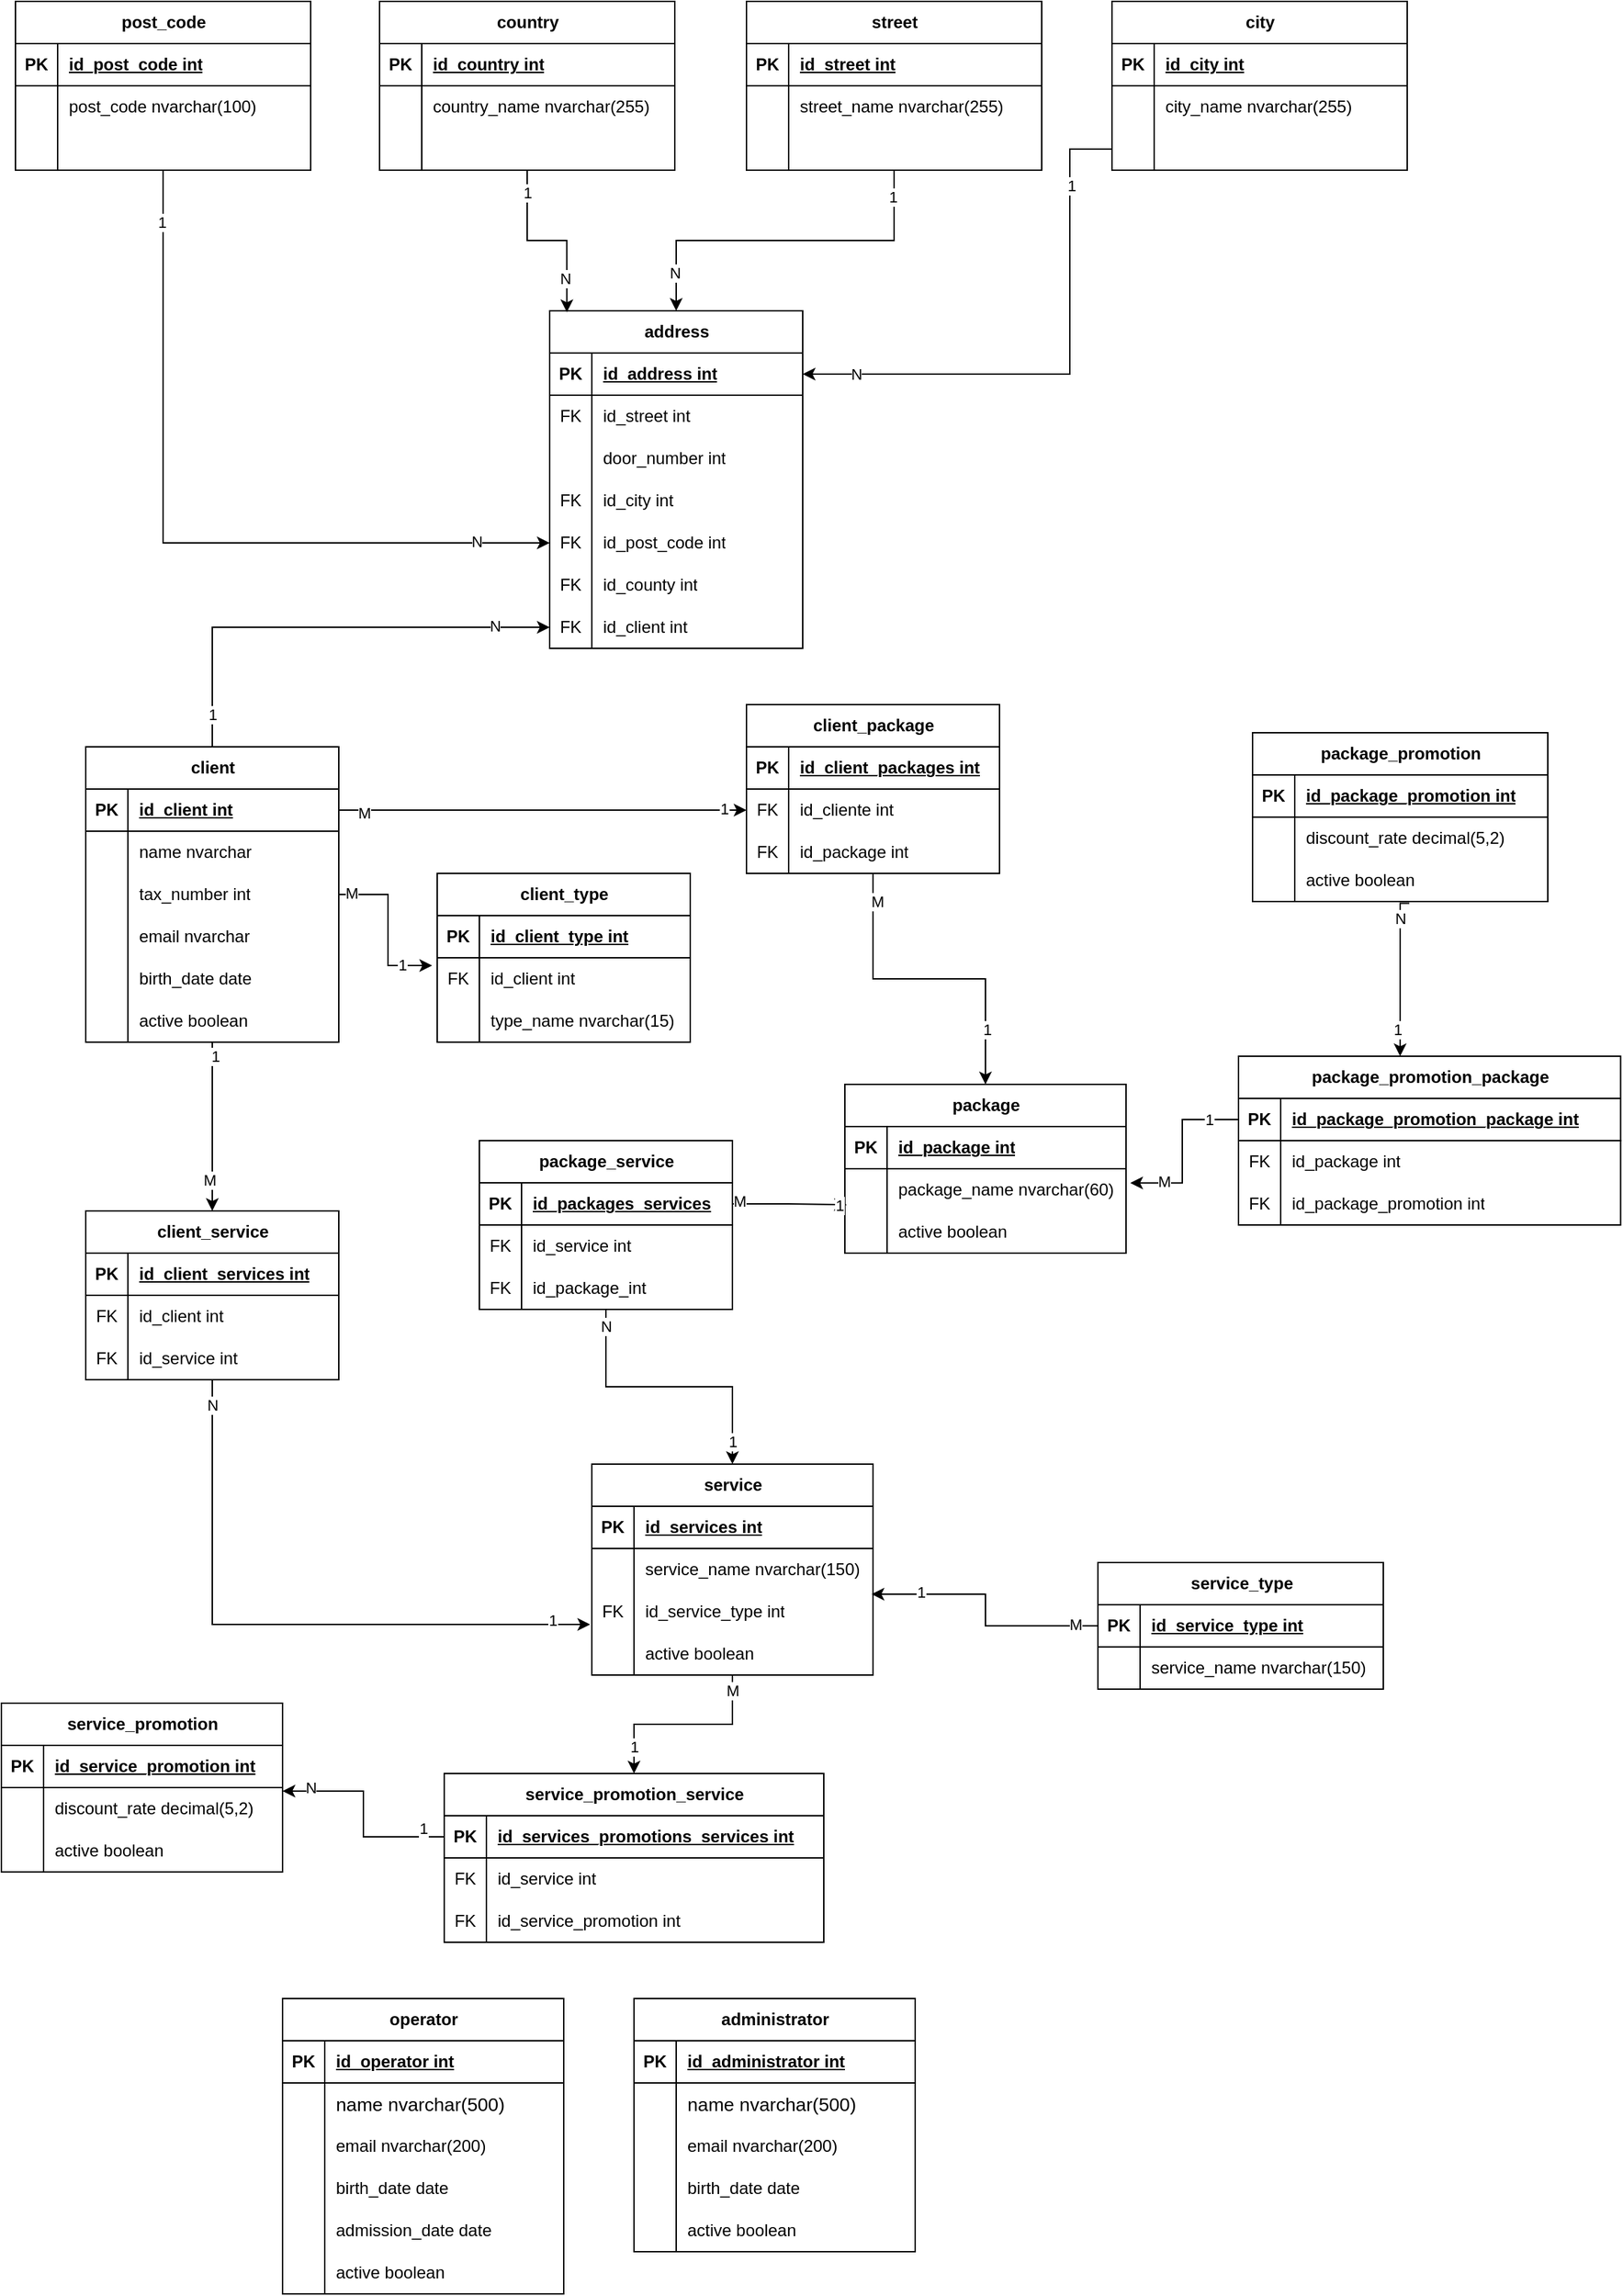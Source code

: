 <mxfile version="24.1.0" type="device">
  <diagram name="Página-1" id="LCEZ56KIRTUrvyrdB3R0">
    <mxGraphModel dx="1313" dy="1865" grid="1" gridSize="10" guides="1" tooltips="1" connect="1" arrows="1" fold="1" page="1" pageScale="1" pageWidth="827" pageHeight="1169" math="0" shadow="0">
      <root>
        <mxCell id="0" />
        <mxCell id="1" parent="0" />
        <mxCell id="lzL9a1PO9rvitu5dvn8c-174" style="edgeStyle=orthogonalEdgeStyle;rounded=0;orthogonalLoop=1;jettySize=auto;html=1;entryX=0.5;entryY=0;entryDx=0;entryDy=0;" parent="1" source="lzL9a1PO9rvitu5dvn8c-16" target="lzL9a1PO9rvitu5dvn8c-164" edge="1">
          <mxGeometry relative="1" as="geometry" />
        </mxCell>
        <mxCell id="lzL9a1PO9rvitu5dvn8c-175" value="1" style="edgeLabel;html=1;align=center;verticalAlign=middle;resizable=0;points=[];" parent="lzL9a1PO9rvitu5dvn8c-174" vertex="1" connectable="0">
          <mxGeometry x="-0.839" y="2" relative="1" as="geometry">
            <mxPoint as="offset" />
          </mxGeometry>
        </mxCell>
        <mxCell id="lzL9a1PO9rvitu5dvn8c-176" value="M" style="edgeLabel;html=1;align=center;verticalAlign=middle;resizable=0;points=[];" parent="lzL9a1PO9rvitu5dvn8c-174" vertex="1" connectable="0">
          <mxGeometry x="0.628" y="-2" relative="1" as="geometry">
            <mxPoint as="offset" />
          </mxGeometry>
        </mxCell>
        <mxCell id="PNwrJ2-UcQvOaBhJym6P-77" style="edgeStyle=orthogonalEdgeStyle;rounded=0;orthogonalLoop=1;jettySize=auto;html=1;entryX=0;entryY=0.5;entryDx=0;entryDy=0;" edge="1" parent="1" source="lzL9a1PO9rvitu5dvn8c-16" target="PNwrJ2-UcQvOaBhJym6P-70">
          <mxGeometry relative="1" as="geometry" />
        </mxCell>
        <mxCell id="PNwrJ2-UcQvOaBhJym6P-78" value="1" style="edgeLabel;html=1;align=center;verticalAlign=middle;resizable=0;points=[];" vertex="1" connectable="0" parent="PNwrJ2-UcQvOaBhJym6P-77">
          <mxGeometry x="-0.859" relative="1" as="geometry">
            <mxPoint as="offset" />
          </mxGeometry>
        </mxCell>
        <mxCell id="PNwrJ2-UcQvOaBhJym6P-79" value="N" style="edgeLabel;html=1;align=center;verticalAlign=middle;resizable=0;points=[];" vertex="1" connectable="0" parent="PNwrJ2-UcQvOaBhJym6P-77">
          <mxGeometry x="0.761" y="1" relative="1" as="geometry">
            <mxPoint as="offset" />
          </mxGeometry>
        </mxCell>
        <mxCell id="lzL9a1PO9rvitu5dvn8c-16" value="client" style="shape=table;startSize=30;container=1;collapsible=1;childLayout=tableLayout;fixedRows=1;rowLines=0;fontStyle=1;align=center;resizeLast=1;html=1;" parent="1" vertex="1">
          <mxGeometry x="100" y="20" width="180" height="210" as="geometry" />
        </mxCell>
        <mxCell id="lzL9a1PO9rvitu5dvn8c-17" value="" style="shape=tableRow;horizontal=0;startSize=0;swimlaneHead=0;swimlaneBody=0;fillColor=none;collapsible=0;dropTarget=0;points=[[0,0.5],[1,0.5]];portConstraint=eastwest;top=0;left=0;right=0;bottom=1;" parent="lzL9a1PO9rvitu5dvn8c-16" vertex="1">
          <mxGeometry y="30" width="180" height="30" as="geometry" />
        </mxCell>
        <mxCell id="lzL9a1PO9rvitu5dvn8c-18" value="PK" style="shape=partialRectangle;connectable=0;fillColor=none;top=0;left=0;bottom=0;right=0;fontStyle=1;overflow=hidden;whiteSpace=wrap;html=1;" parent="lzL9a1PO9rvitu5dvn8c-17" vertex="1">
          <mxGeometry width="30" height="30" as="geometry">
            <mxRectangle width="30" height="30" as="alternateBounds" />
          </mxGeometry>
        </mxCell>
        <mxCell id="lzL9a1PO9rvitu5dvn8c-19" value="id_client int" style="shape=partialRectangle;connectable=0;fillColor=none;top=0;left=0;bottom=0;right=0;align=left;spacingLeft=6;fontStyle=5;overflow=hidden;whiteSpace=wrap;html=1;" parent="lzL9a1PO9rvitu5dvn8c-17" vertex="1">
          <mxGeometry x="30" width="150" height="30" as="geometry">
            <mxRectangle width="150" height="30" as="alternateBounds" />
          </mxGeometry>
        </mxCell>
        <mxCell id="lzL9a1PO9rvitu5dvn8c-20" value="" style="shape=tableRow;horizontal=0;startSize=0;swimlaneHead=0;swimlaneBody=0;fillColor=none;collapsible=0;dropTarget=0;points=[[0,0.5],[1,0.5]];portConstraint=eastwest;top=0;left=0;right=0;bottom=0;" parent="lzL9a1PO9rvitu5dvn8c-16" vertex="1">
          <mxGeometry y="60" width="180" height="30" as="geometry" />
        </mxCell>
        <mxCell id="lzL9a1PO9rvitu5dvn8c-21" value="" style="shape=partialRectangle;connectable=0;fillColor=none;top=0;left=0;bottom=0;right=0;editable=1;overflow=hidden;whiteSpace=wrap;html=1;" parent="lzL9a1PO9rvitu5dvn8c-20" vertex="1">
          <mxGeometry width="30" height="30" as="geometry">
            <mxRectangle width="30" height="30" as="alternateBounds" />
          </mxGeometry>
        </mxCell>
        <mxCell id="lzL9a1PO9rvitu5dvn8c-22" value="name nvarchar" style="shape=partialRectangle;connectable=0;fillColor=none;top=0;left=0;bottom=0;right=0;align=left;spacingLeft=6;overflow=hidden;whiteSpace=wrap;html=1;" parent="lzL9a1PO9rvitu5dvn8c-20" vertex="1">
          <mxGeometry x="30" width="150" height="30" as="geometry">
            <mxRectangle width="150" height="30" as="alternateBounds" />
          </mxGeometry>
        </mxCell>
        <mxCell id="lzL9a1PO9rvitu5dvn8c-23" value="" style="shape=tableRow;horizontal=0;startSize=0;swimlaneHead=0;swimlaneBody=0;fillColor=none;collapsible=0;dropTarget=0;points=[[0,0.5],[1,0.5]];portConstraint=eastwest;top=0;left=0;right=0;bottom=0;" parent="lzL9a1PO9rvitu5dvn8c-16" vertex="1">
          <mxGeometry y="90" width="180" height="30" as="geometry" />
        </mxCell>
        <mxCell id="lzL9a1PO9rvitu5dvn8c-24" value="" style="shape=partialRectangle;connectable=0;fillColor=none;top=0;left=0;bottom=0;right=0;editable=1;overflow=hidden;whiteSpace=wrap;html=1;" parent="lzL9a1PO9rvitu5dvn8c-23" vertex="1">
          <mxGeometry width="30" height="30" as="geometry">
            <mxRectangle width="30" height="30" as="alternateBounds" />
          </mxGeometry>
        </mxCell>
        <mxCell id="lzL9a1PO9rvitu5dvn8c-25" value="tax_number int" style="shape=partialRectangle;connectable=0;fillColor=none;top=0;left=0;bottom=0;right=0;align=left;spacingLeft=6;overflow=hidden;whiteSpace=wrap;html=1;" parent="lzL9a1PO9rvitu5dvn8c-23" vertex="1">
          <mxGeometry x="30" width="150" height="30" as="geometry">
            <mxRectangle width="150" height="30" as="alternateBounds" />
          </mxGeometry>
        </mxCell>
        <mxCell id="lzL9a1PO9rvitu5dvn8c-26" value="" style="shape=tableRow;horizontal=0;startSize=0;swimlaneHead=0;swimlaneBody=0;fillColor=none;collapsible=0;dropTarget=0;points=[[0,0.5],[1,0.5]];portConstraint=eastwest;top=0;left=0;right=0;bottom=0;" parent="lzL9a1PO9rvitu5dvn8c-16" vertex="1">
          <mxGeometry y="120" width="180" height="30" as="geometry" />
        </mxCell>
        <mxCell id="lzL9a1PO9rvitu5dvn8c-27" value="" style="shape=partialRectangle;connectable=0;fillColor=none;top=0;left=0;bottom=0;right=0;editable=1;overflow=hidden;whiteSpace=wrap;html=1;" parent="lzL9a1PO9rvitu5dvn8c-26" vertex="1">
          <mxGeometry width="30" height="30" as="geometry">
            <mxRectangle width="30" height="30" as="alternateBounds" />
          </mxGeometry>
        </mxCell>
        <mxCell id="lzL9a1PO9rvitu5dvn8c-28" value="email nvarchar" style="shape=partialRectangle;connectable=0;fillColor=none;top=0;left=0;bottom=0;right=0;align=left;spacingLeft=6;overflow=hidden;whiteSpace=wrap;html=1;" parent="lzL9a1PO9rvitu5dvn8c-26" vertex="1">
          <mxGeometry x="30" width="150" height="30" as="geometry">
            <mxRectangle width="150" height="30" as="alternateBounds" />
          </mxGeometry>
        </mxCell>
        <mxCell id="lzL9a1PO9rvitu5dvn8c-29" value="" style="shape=tableRow;horizontal=0;startSize=0;swimlaneHead=0;swimlaneBody=0;fillColor=none;collapsible=0;dropTarget=0;points=[[0,0.5],[1,0.5]];portConstraint=eastwest;top=0;left=0;right=0;bottom=0;" parent="lzL9a1PO9rvitu5dvn8c-16" vertex="1">
          <mxGeometry y="150" width="180" height="30" as="geometry" />
        </mxCell>
        <mxCell id="lzL9a1PO9rvitu5dvn8c-30" value="" style="shape=partialRectangle;connectable=0;fillColor=none;top=0;left=0;bottom=0;right=0;editable=1;overflow=hidden;whiteSpace=wrap;html=1;" parent="lzL9a1PO9rvitu5dvn8c-29" vertex="1">
          <mxGeometry width="30" height="30" as="geometry">
            <mxRectangle width="30" height="30" as="alternateBounds" />
          </mxGeometry>
        </mxCell>
        <mxCell id="lzL9a1PO9rvitu5dvn8c-31" value="birth_date date" style="shape=partialRectangle;connectable=0;fillColor=none;top=0;left=0;bottom=0;right=0;align=left;spacingLeft=6;overflow=hidden;whiteSpace=wrap;html=1;" parent="lzL9a1PO9rvitu5dvn8c-29" vertex="1">
          <mxGeometry x="30" width="150" height="30" as="geometry">
            <mxRectangle width="150" height="30" as="alternateBounds" />
          </mxGeometry>
        </mxCell>
        <mxCell id="lzL9a1PO9rvitu5dvn8c-32" value="" style="shape=tableRow;horizontal=0;startSize=0;swimlaneHead=0;swimlaneBody=0;fillColor=none;collapsible=0;dropTarget=0;points=[[0,0.5],[1,0.5]];portConstraint=eastwest;top=0;left=0;right=0;bottom=0;" parent="lzL9a1PO9rvitu5dvn8c-16" vertex="1">
          <mxGeometry y="180" width="180" height="30" as="geometry" />
        </mxCell>
        <mxCell id="lzL9a1PO9rvitu5dvn8c-33" value="" style="shape=partialRectangle;connectable=0;fillColor=none;top=0;left=0;bottom=0;right=0;editable=1;overflow=hidden;whiteSpace=wrap;html=1;" parent="lzL9a1PO9rvitu5dvn8c-32" vertex="1">
          <mxGeometry width="30" height="30" as="geometry">
            <mxRectangle width="30" height="30" as="alternateBounds" />
          </mxGeometry>
        </mxCell>
        <mxCell id="lzL9a1PO9rvitu5dvn8c-34" value="active boolean" style="shape=partialRectangle;connectable=0;fillColor=none;top=0;left=0;bottom=0;right=0;align=left;spacingLeft=6;overflow=hidden;whiteSpace=wrap;html=1;" parent="lzL9a1PO9rvitu5dvn8c-32" vertex="1">
          <mxGeometry x="30" width="150" height="30" as="geometry">
            <mxRectangle width="150" height="30" as="alternateBounds" />
          </mxGeometry>
        </mxCell>
        <mxCell id="lzL9a1PO9rvitu5dvn8c-35" value="client_type" style="shape=table;startSize=30;container=1;collapsible=1;childLayout=tableLayout;fixedRows=1;rowLines=0;fontStyle=1;align=center;resizeLast=1;html=1;" parent="1" vertex="1">
          <mxGeometry x="350" y="110" width="180" height="120" as="geometry" />
        </mxCell>
        <mxCell id="lzL9a1PO9rvitu5dvn8c-36" value="" style="shape=tableRow;horizontal=0;startSize=0;swimlaneHead=0;swimlaneBody=0;fillColor=none;collapsible=0;dropTarget=0;points=[[0,0.5],[1,0.5]];portConstraint=eastwest;top=0;left=0;right=0;bottom=1;" parent="lzL9a1PO9rvitu5dvn8c-35" vertex="1">
          <mxGeometry y="30" width="180" height="30" as="geometry" />
        </mxCell>
        <mxCell id="lzL9a1PO9rvitu5dvn8c-37" value="PK" style="shape=partialRectangle;connectable=0;fillColor=none;top=0;left=0;bottom=0;right=0;fontStyle=1;overflow=hidden;whiteSpace=wrap;html=1;" parent="lzL9a1PO9rvitu5dvn8c-36" vertex="1">
          <mxGeometry width="30" height="30" as="geometry">
            <mxRectangle width="30" height="30" as="alternateBounds" />
          </mxGeometry>
        </mxCell>
        <mxCell id="lzL9a1PO9rvitu5dvn8c-38" value="id_client_type int" style="shape=partialRectangle;connectable=0;fillColor=none;top=0;left=0;bottom=0;right=0;align=left;spacingLeft=6;fontStyle=5;overflow=hidden;whiteSpace=wrap;html=1;" parent="lzL9a1PO9rvitu5dvn8c-36" vertex="1">
          <mxGeometry x="30" width="150" height="30" as="geometry">
            <mxRectangle width="150" height="30" as="alternateBounds" />
          </mxGeometry>
        </mxCell>
        <mxCell id="lzL9a1PO9rvitu5dvn8c-39" value="" style="shape=tableRow;horizontal=0;startSize=0;swimlaneHead=0;swimlaneBody=0;fillColor=none;collapsible=0;dropTarget=0;points=[[0,0.5],[1,0.5]];portConstraint=eastwest;top=0;left=0;right=0;bottom=0;" parent="lzL9a1PO9rvitu5dvn8c-35" vertex="1">
          <mxGeometry y="60" width="180" height="30" as="geometry" />
        </mxCell>
        <mxCell id="lzL9a1PO9rvitu5dvn8c-40" value="FK" style="shape=partialRectangle;connectable=0;fillColor=none;top=0;left=0;bottom=0;right=0;editable=1;overflow=hidden;whiteSpace=wrap;html=1;" parent="lzL9a1PO9rvitu5dvn8c-39" vertex="1">
          <mxGeometry width="30" height="30" as="geometry">
            <mxRectangle width="30" height="30" as="alternateBounds" />
          </mxGeometry>
        </mxCell>
        <mxCell id="lzL9a1PO9rvitu5dvn8c-41" value="id_client int" style="shape=partialRectangle;connectable=0;fillColor=none;top=0;left=0;bottom=0;right=0;align=left;spacingLeft=6;overflow=hidden;whiteSpace=wrap;html=1;" parent="lzL9a1PO9rvitu5dvn8c-39" vertex="1">
          <mxGeometry x="30" width="150" height="30" as="geometry">
            <mxRectangle width="150" height="30" as="alternateBounds" />
          </mxGeometry>
        </mxCell>
        <mxCell id="lzL9a1PO9rvitu5dvn8c-42" value="" style="shape=tableRow;horizontal=0;startSize=0;swimlaneHead=0;swimlaneBody=0;fillColor=none;collapsible=0;dropTarget=0;points=[[0,0.5],[1,0.5]];portConstraint=eastwest;top=0;left=0;right=0;bottom=0;" parent="lzL9a1PO9rvitu5dvn8c-35" vertex="1">
          <mxGeometry y="90" width="180" height="30" as="geometry" />
        </mxCell>
        <mxCell id="lzL9a1PO9rvitu5dvn8c-43" value="" style="shape=partialRectangle;connectable=0;fillColor=none;top=0;left=0;bottom=0;right=0;editable=1;overflow=hidden;whiteSpace=wrap;html=1;" parent="lzL9a1PO9rvitu5dvn8c-42" vertex="1">
          <mxGeometry width="30" height="30" as="geometry">
            <mxRectangle width="30" height="30" as="alternateBounds" />
          </mxGeometry>
        </mxCell>
        <mxCell id="lzL9a1PO9rvitu5dvn8c-44" value="type_name nvarchar(15)" style="shape=partialRectangle;connectable=0;fillColor=none;top=0;left=0;bottom=0;right=0;align=left;spacingLeft=6;overflow=hidden;whiteSpace=wrap;html=1;" parent="lzL9a1PO9rvitu5dvn8c-42" vertex="1">
          <mxGeometry x="30" width="150" height="30" as="geometry">
            <mxRectangle width="150" height="30" as="alternateBounds" />
          </mxGeometry>
        </mxCell>
        <mxCell id="lzL9a1PO9rvitu5dvn8c-69" style="edgeStyle=orthogonalEdgeStyle;rounded=0;orthogonalLoop=1;jettySize=auto;html=1;exitX=1;exitY=0.5;exitDx=0;exitDy=0;entryX=-0.02;entryY=0.184;entryDx=0;entryDy=0;entryPerimeter=0;" parent="1" source="lzL9a1PO9rvitu5dvn8c-23" target="lzL9a1PO9rvitu5dvn8c-39" edge="1">
          <mxGeometry relative="1" as="geometry" />
        </mxCell>
        <mxCell id="lzL9a1PO9rvitu5dvn8c-70" value="M" style="edgeLabel;html=1;align=center;verticalAlign=middle;resizable=0;points=[];" parent="lzL9a1PO9rvitu5dvn8c-69" vertex="1" connectable="0">
          <mxGeometry x="-0.846" y="1" relative="1" as="geometry">
            <mxPoint as="offset" />
          </mxGeometry>
        </mxCell>
        <mxCell id="lzL9a1PO9rvitu5dvn8c-71" value="1" style="edgeLabel;html=1;align=center;verticalAlign=middle;resizable=0;points=[];" parent="lzL9a1PO9rvitu5dvn8c-69" vertex="1" connectable="0">
          <mxGeometry x="0.629" y="1" relative="1" as="geometry">
            <mxPoint as="offset" />
          </mxGeometry>
        </mxCell>
        <mxCell id="lzL9a1PO9rvitu5dvn8c-98" style="edgeStyle=orthogonalEdgeStyle;rounded=0;orthogonalLoop=1;jettySize=auto;html=1;" parent="1" source="lzL9a1PO9rvitu5dvn8c-72" target="lzL9a1PO9rvitu5dvn8c-85" edge="1">
          <mxGeometry relative="1" as="geometry" />
        </mxCell>
        <mxCell id="lzL9a1PO9rvitu5dvn8c-99" value="M" style="edgeLabel;html=1;align=center;verticalAlign=middle;resizable=0;points=[];" parent="lzL9a1PO9rvitu5dvn8c-98" vertex="1" connectable="0">
          <mxGeometry x="-0.827" y="3" relative="1" as="geometry">
            <mxPoint as="offset" />
          </mxGeometry>
        </mxCell>
        <mxCell id="lzL9a1PO9rvitu5dvn8c-100" value="1" style="edgeLabel;html=1;align=center;verticalAlign=middle;resizable=0;points=[];" parent="lzL9a1PO9rvitu5dvn8c-98" vertex="1" connectable="0">
          <mxGeometry x="0.662" y="1" relative="1" as="geometry">
            <mxPoint as="offset" />
          </mxGeometry>
        </mxCell>
        <mxCell id="lzL9a1PO9rvitu5dvn8c-72" value="client_package" style="shape=table;startSize=30;container=1;collapsible=1;childLayout=tableLayout;fixedRows=1;rowLines=0;fontStyle=1;align=center;resizeLast=1;html=1;" parent="1" vertex="1">
          <mxGeometry x="570" y="-10" width="180" height="120" as="geometry" />
        </mxCell>
        <mxCell id="lzL9a1PO9rvitu5dvn8c-73" value="" style="shape=tableRow;horizontal=0;startSize=0;swimlaneHead=0;swimlaneBody=0;fillColor=none;collapsible=0;dropTarget=0;points=[[0,0.5],[1,0.5]];portConstraint=eastwest;top=0;left=0;right=0;bottom=1;" parent="lzL9a1PO9rvitu5dvn8c-72" vertex="1">
          <mxGeometry y="30" width="180" height="30" as="geometry" />
        </mxCell>
        <mxCell id="lzL9a1PO9rvitu5dvn8c-74" value="PK" style="shape=partialRectangle;connectable=0;fillColor=none;top=0;left=0;bottom=0;right=0;fontStyle=1;overflow=hidden;whiteSpace=wrap;html=1;" parent="lzL9a1PO9rvitu5dvn8c-73" vertex="1">
          <mxGeometry width="30" height="30" as="geometry">
            <mxRectangle width="30" height="30" as="alternateBounds" />
          </mxGeometry>
        </mxCell>
        <mxCell id="lzL9a1PO9rvitu5dvn8c-75" value="id_client_packages int" style="shape=partialRectangle;connectable=0;fillColor=none;top=0;left=0;bottom=0;right=0;align=left;spacingLeft=6;fontStyle=5;overflow=hidden;whiteSpace=wrap;html=1;" parent="lzL9a1PO9rvitu5dvn8c-73" vertex="1">
          <mxGeometry x="30" width="150" height="30" as="geometry">
            <mxRectangle width="150" height="30" as="alternateBounds" />
          </mxGeometry>
        </mxCell>
        <mxCell id="lzL9a1PO9rvitu5dvn8c-76" value="" style="shape=tableRow;horizontal=0;startSize=0;swimlaneHead=0;swimlaneBody=0;fillColor=none;collapsible=0;dropTarget=0;points=[[0,0.5],[1,0.5]];portConstraint=eastwest;top=0;left=0;right=0;bottom=0;" parent="lzL9a1PO9rvitu5dvn8c-72" vertex="1">
          <mxGeometry y="60" width="180" height="30" as="geometry" />
        </mxCell>
        <mxCell id="lzL9a1PO9rvitu5dvn8c-77" value="FK" style="shape=partialRectangle;connectable=0;fillColor=none;top=0;left=0;bottom=0;right=0;editable=1;overflow=hidden;whiteSpace=wrap;html=1;" parent="lzL9a1PO9rvitu5dvn8c-76" vertex="1">
          <mxGeometry width="30" height="30" as="geometry">
            <mxRectangle width="30" height="30" as="alternateBounds" />
          </mxGeometry>
        </mxCell>
        <mxCell id="lzL9a1PO9rvitu5dvn8c-78" value="id_cliente int" style="shape=partialRectangle;connectable=0;fillColor=none;top=0;left=0;bottom=0;right=0;align=left;spacingLeft=6;overflow=hidden;whiteSpace=wrap;html=1;" parent="lzL9a1PO9rvitu5dvn8c-76" vertex="1">
          <mxGeometry x="30" width="150" height="30" as="geometry">
            <mxRectangle width="150" height="30" as="alternateBounds" />
          </mxGeometry>
        </mxCell>
        <mxCell id="lzL9a1PO9rvitu5dvn8c-79" value="" style="shape=tableRow;horizontal=0;startSize=0;swimlaneHead=0;swimlaneBody=0;fillColor=none;collapsible=0;dropTarget=0;points=[[0,0.5],[1,0.5]];portConstraint=eastwest;top=0;left=0;right=0;bottom=0;" parent="lzL9a1PO9rvitu5dvn8c-72" vertex="1">
          <mxGeometry y="90" width="180" height="30" as="geometry" />
        </mxCell>
        <mxCell id="lzL9a1PO9rvitu5dvn8c-80" value="FK" style="shape=partialRectangle;connectable=0;fillColor=none;top=0;left=0;bottom=0;right=0;editable=1;overflow=hidden;whiteSpace=wrap;html=1;" parent="lzL9a1PO9rvitu5dvn8c-79" vertex="1">
          <mxGeometry width="30" height="30" as="geometry">
            <mxRectangle width="30" height="30" as="alternateBounds" />
          </mxGeometry>
        </mxCell>
        <mxCell id="lzL9a1PO9rvitu5dvn8c-81" value="id_package int" style="shape=partialRectangle;connectable=0;fillColor=none;top=0;left=0;bottom=0;right=0;align=left;spacingLeft=6;overflow=hidden;whiteSpace=wrap;html=1;" parent="lzL9a1PO9rvitu5dvn8c-79" vertex="1">
          <mxGeometry x="30" width="150" height="30" as="geometry">
            <mxRectangle width="150" height="30" as="alternateBounds" />
          </mxGeometry>
        </mxCell>
        <mxCell id="lzL9a1PO9rvitu5dvn8c-82" style="edgeStyle=orthogonalEdgeStyle;rounded=0;orthogonalLoop=1;jettySize=auto;html=1;exitX=1;exitY=0.5;exitDx=0;exitDy=0;" parent="1" source="lzL9a1PO9rvitu5dvn8c-17" target="lzL9a1PO9rvitu5dvn8c-76" edge="1">
          <mxGeometry relative="1" as="geometry" />
        </mxCell>
        <mxCell id="lzL9a1PO9rvitu5dvn8c-83" value="M" style="edgeLabel;html=1;align=center;verticalAlign=middle;resizable=0;points=[];" parent="lzL9a1PO9rvitu5dvn8c-82" vertex="1" connectable="0">
          <mxGeometry x="-0.875" y="-2" relative="1" as="geometry">
            <mxPoint as="offset" />
          </mxGeometry>
        </mxCell>
        <mxCell id="lzL9a1PO9rvitu5dvn8c-84" value="1" style="edgeLabel;html=1;align=center;verticalAlign=middle;resizable=0;points=[];" parent="lzL9a1PO9rvitu5dvn8c-82" vertex="1" connectable="0">
          <mxGeometry x="0.885" y="1" relative="1" as="geometry">
            <mxPoint as="offset" />
          </mxGeometry>
        </mxCell>
        <mxCell id="lzL9a1PO9rvitu5dvn8c-85" value="package" style="shape=table;startSize=30;container=1;collapsible=1;childLayout=tableLayout;fixedRows=1;rowLines=0;fontStyle=1;align=center;resizeLast=1;html=1;" parent="1" vertex="1">
          <mxGeometry x="640" y="260" width="200" height="120" as="geometry" />
        </mxCell>
        <mxCell id="lzL9a1PO9rvitu5dvn8c-86" value="" style="shape=tableRow;horizontal=0;startSize=0;swimlaneHead=0;swimlaneBody=0;fillColor=none;collapsible=0;dropTarget=0;points=[[0,0.5],[1,0.5]];portConstraint=eastwest;top=0;left=0;right=0;bottom=1;" parent="lzL9a1PO9rvitu5dvn8c-85" vertex="1">
          <mxGeometry y="30" width="200" height="30" as="geometry" />
        </mxCell>
        <mxCell id="lzL9a1PO9rvitu5dvn8c-87" value="PK" style="shape=partialRectangle;connectable=0;fillColor=none;top=0;left=0;bottom=0;right=0;fontStyle=1;overflow=hidden;whiteSpace=wrap;html=1;" parent="lzL9a1PO9rvitu5dvn8c-86" vertex="1">
          <mxGeometry width="30" height="30" as="geometry">
            <mxRectangle width="30" height="30" as="alternateBounds" />
          </mxGeometry>
        </mxCell>
        <mxCell id="lzL9a1PO9rvitu5dvn8c-88" value="id_package int" style="shape=partialRectangle;connectable=0;fillColor=none;top=0;left=0;bottom=0;right=0;align=left;spacingLeft=6;fontStyle=5;overflow=hidden;whiteSpace=wrap;html=1;" parent="lzL9a1PO9rvitu5dvn8c-86" vertex="1">
          <mxGeometry x="30" width="170" height="30" as="geometry">
            <mxRectangle width="170" height="30" as="alternateBounds" />
          </mxGeometry>
        </mxCell>
        <mxCell id="lzL9a1PO9rvitu5dvn8c-89" value="" style="shape=tableRow;horizontal=0;startSize=0;swimlaneHead=0;swimlaneBody=0;fillColor=none;collapsible=0;dropTarget=0;points=[[0,0.5],[1,0.5]];portConstraint=eastwest;top=0;left=0;right=0;bottom=0;" parent="lzL9a1PO9rvitu5dvn8c-85" vertex="1">
          <mxGeometry y="60" width="200" height="30" as="geometry" />
        </mxCell>
        <mxCell id="lzL9a1PO9rvitu5dvn8c-90" value="" style="shape=partialRectangle;connectable=0;fillColor=none;top=0;left=0;bottom=0;right=0;editable=1;overflow=hidden;whiteSpace=wrap;html=1;" parent="lzL9a1PO9rvitu5dvn8c-89" vertex="1">
          <mxGeometry width="30" height="30" as="geometry">
            <mxRectangle width="30" height="30" as="alternateBounds" />
          </mxGeometry>
        </mxCell>
        <mxCell id="lzL9a1PO9rvitu5dvn8c-91" value="package_name nvarchar(60)" style="shape=partialRectangle;connectable=0;fillColor=none;top=0;left=0;bottom=0;right=0;align=left;spacingLeft=6;overflow=hidden;whiteSpace=wrap;html=1;" parent="lzL9a1PO9rvitu5dvn8c-89" vertex="1">
          <mxGeometry x="30" width="170" height="30" as="geometry">
            <mxRectangle width="170" height="30" as="alternateBounds" />
          </mxGeometry>
        </mxCell>
        <mxCell id="lzL9a1PO9rvitu5dvn8c-95" value="" style="shape=tableRow;horizontal=0;startSize=0;swimlaneHead=0;swimlaneBody=0;fillColor=none;collapsible=0;dropTarget=0;points=[[0,0.5],[1,0.5]];portConstraint=eastwest;top=0;left=0;right=0;bottom=0;" parent="lzL9a1PO9rvitu5dvn8c-85" vertex="1">
          <mxGeometry y="90" width="200" height="30" as="geometry" />
        </mxCell>
        <mxCell id="lzL9a1PO9rvitu5dvn8c-96" value="" style="shape=partialRectangle;connectable=0;fillColor=none;top=0;left=0;bottom=0;right=0;editable=1;overflow=hidden;whiteSpace=wrap;html=1;" parent="lzL9a1PO9rvitu5dvn8c-95" vertex="1">
          <mxGeometry width="30" height="30" as="geometry">
            <mxRectangle width="30" height="30" as="alternateBounds" />
          </mxGeometry>
        </mxCell>
        <mxCell id="lzL9a1PO9rvitu5dvn8c-97" value="active boolean" style="shape=partialRectangle;connectable=0;fillColor=none;top=0;left=0;bottom=0;right=0;align=left;spacingLeft=6;overflow=hidden;whiteSpace=wrap;html=1;" parent="lzL9a1PO9rvitu5dvn8c-95" vertex="1">
          <mxGeometry x="30" width="170" height="30" as="geometry">
            <mxRectangle width="170" height="30" as="alternateBounds" />
          </mxGeometry>
        </mxCell>
        <mxCell id="lzL9a1PO9rvitu5dvn8c-101" value="package_promotion_package" style="shape=table;startSize=30;container=1;collapsible=1;childLayout=tableLayout;fixedRows=1;rowLines=0;fontStyle=1;align=center;resizeLast=1;html=1;" parent="1" vertex="1">
          <mxGeometry x="920" y="240" width="271.8" height="120" as="geometry" />
        </mxCell>
        <mxCell id="lzL9a1PO9rvitu5dvn8c-102" value="" style="shape=tableRow;horizontal=0;startSize=0;swimlaneHead=0;swimlaneBody=0;fillColor=none;collapsible=0;dropTarget=0;points=[[0,0.5],[1,0.5]];portConstraint=eastwest;top=0;left=0;right=0;bottom=1;" parent="lzL9a1PO9rvitu5dvn8c-101" vertex="1">
          <mxGeometry y="30" width="271.8" height="30" as="geometry" />
        </mxCell>
        <mxCell id="lzL9a1PO9rvitu5dvn8c-103" value="PK" style="shape=partialRectangle;connectable=0;fillColor=none;top=0;left=0;bottom=0;right=0;fontStyle=1;overflow=hidden;whiteSpace=wrap;html=1;" parent="lzL9a1PO9rvitu5dvn8c-102" vertex="1">
          <mxGeometry width="30" height="30" as="geometry">
            <mxRectangle width="30" height="30" as="alternateBounds" />
          </mxGeometry>
        </mxCell>
        <mxCell id="lzL9a1PO9rvitu5dvn8c-104" value="id_package_promotion_package int" style="shape=partialRectangle;connectable=0;fillColor=none;top=0;left=0;bottom=0;right=0;align=left;spacingLeft=6;fontStyle=5;overflow=hidden;whiteSpace=wrap;html=1;" parent="lzL9a1PO9rvitu5dvn8c-102" vertex="1">
          <mxGeometry x="30" width="241.8" height="30" as="geometry">
            <mxRectangle width="241.8" height="30" as="alternateBounds" />
          </mxGeometry>
        </mxCell>
        <mxCell id="lzL9a1PO9rvitu5dvn8c-105" value="" style="shape=tableRow;horizontal=0;startSize=0;swimlaneHead=0;swimlaneBody=0;fillColor=none;collapsible=0;dropTarget=0;points=[[0,0.5],[1,0.5]];portConstraint=eastwest;top=0;left=0;right=0;bottom=0;" parent="lzL9a1PO9rvitu5dvn8c-101" vertex="1">
          <mxGeometry y="60" width="271.8" height="30" as="geometry" />
        </mxCell>
        <mxCell id="lzL9a1PO9rvitu5dvn8c-106" value="FK" style="shape=partialRectangle;connectable=0;fillColor=none;top=0;left=0;bottom=0;right=0;editable=1;overflow=hidden;whiteSpace=wrap;html=1;" parent="lzL9a1PO9rvitu5dvn8c-105" vertex="1">
          <mxGeometry width="30" height="30" as="geometry">
            <mxRectangle width="30" height="30" as="alternateBounds" />
          </mxGeometry>
        </mxCell>
        <mxCell id="lzL9a1PO9rvitu5dvn8c-107" value="id_package int" style="shape=partialRectangle;connectable=0;fillColor=none;top=0;left=0;bottom=0;right=0;align=left;spacingLeft=6;overflow=hidden;whiteSpace=wrap;html=1;" parent="lzL9a1PO9rvitu5dvn8c-105" vertex="1">
          <mxGeometry x="30" width="241.8" height="30" as="geometry">
            <mxRectangle width="241.8" height="30" as="alternateBounds" />
          </mxGeometry>
        </mxCell>
        <mxCell id="lzL9a1PO9rvitu5dvn8c-275" value="" style="shape=tableRow;horizontal=0;startSize=0;swimlaneHead=0;swimlaneBody=0;fillColor=none;collapsible=0;dropTarget=0;points=[[0,0.5],[1,0.5]];portConstraint=eastwest;top=0;left=0;right=0;bottom=0;" parent="lzL9a1PO9rvitu5dvn8c-101" vertex="1">
          <mxGeometry y="90" width="271.8" height="30" as="geometry" />
        </mxCell>
        <mxCell id="lzL9a1PO9rvitu5dvn8c-276" value="FK" style="shape=partialRectangle;connectable=0;fillColor=none;top=0;left=0;bottom=0;right=0;editable=1;overflow=hidden;whiteSpace=wrap;html=1;" parent="lzL9a1PO9rvitu5dvn8c-275" vertex="1">
          <mxGeometry width="30" height="30" as="geometry">
            <mxRectangle width="30" height="30" as="alternateBounds" />
          </mxGeometry>
        </mxCell>
        <mxCell id="lzL9a1PO9rvitu5dvn8c-277" value="id_package_promotion int" style="shape=partialRectangle;connectable=0;fillColor=none;top=0;left=0;bottom=0;right=0;align=left;spacingLeft=6;overflow=hidden;whiteSpace=wrap;html=1;" parent="lzL9a1PO9rvitu5dvn8c-275" vertex="1">
          <mxGeometry x="30" width="241.8" height="30" as="geometry">
            <mxRectangle width="241.8" height="30" as="alternateBounds" />
          </mxGeometry>
        </mxCell>
        <mxCell id="lzL9a1PO9rvitu5dvn8c-114" style="edgeStyle=orthogonalEdgeStyle;rounded=0;orthogonalLoop=1;jettySize=auto;html=1;exitX=0;exitY=0.5;exitDx=0;exitDy=0;entryX=1.015;entryY=0.337;entryDx=0;entryDy=0;entryPerimeter=0;" parent="1" source="lzL9a1PO9rvitu5dvn8c-102" target="lzL9a1PO9rvitu5dvn8c-89" edge="1">
          <mxGeometry relative="1" as="geometry">
            <mxPoint x="780" y="258.8" as="targetPoint" />
          </mxGeometry>
        </mxCell>
        <mxCell id="lzL9a1PO9rvitu5dvn8c-120" value="M" style="edgeLabel;html=1;align=center;verticalAlign=middle;resizable=0;points=[];" parent="lzL9a1PO9rvitu5dvn8c-114" vertex="1" connectable="0">
          <mxGeometry x="0.602" y="-1" relative="1" as="geometry">
            <mxPoint as="offset" />
          </mxGeometry>
        </mxCell>
        <mxCell id="lzL9a1PO9rvitu5dvn8c-121" value="1" style="edgeLabel;html=1;align=center;verticalAlign=middle;resizable=0;points=[];" parent="lzL9a1PO9rvitu5dvn8c-114" vertex="1" connectable="0">
          <mxGeometry x="-0.654" relative="1" as="geometry">
            <mxPoint as="offset" />
          </mxGeometry>
        </mxCell>
        <mxCell id="lzL9a1PO9rvitu5dvn8c-122" value="package_promotion" style="shape=table;startSize=30;container=1;collapsible=1;childLayout=tableLayout;fixedRows=1;rowLines=0;fontStyle=1;align=center;resizeLast=1;html=1;" parent="1" vertex="1">
          <mxGeometry x="930" y="10" width="210" height="120" as="geometry" />
        </mxCell>
        <mxCell id="lzL9a1PO9rvitu5dvn8c-123" value="" style="shape=tableRow;horizontal=0;startSize=0;swimlaneHead=0;swimlaneBody=0;fillColor=none;collapsible=0;dropTarget=0;points=[[0,0.5],[1,0.5]];portConstraint=eastwest;top=0;left=0;right=0;bottom=1;" parent="lzL9a1PO9rvitu5dvn8c-122" vertex="1">
          <mxGeometry y="30" width="210" height="30" as="geometry" />
        </mxCell>
        <mxCell id="lzL9a1PO9rvitu5dvn8c-124" value="PK" style="shape=partialRectangle;connectable=0;fillColor=none;top=0;left=0;bottom=0;right=0;fontStyle=1;overflow=hidden;whiteSpace=wrap;html=1;" parent="lzL9a1PO9rvitu5dvn8c-123" vertex="1">
          <mxGeometry width="30" height="30" as="geometry">
            <mxRectangle width="30" height="30" as="alternateBounds" />
          </mxGeometry>
        </mxCell>
        <mxCell id="lzL9a1PO9rvitu5dvn8c-125" value="id_package_promotion int" style="shape=partialRectangle;connectable=0;fillColor=none;top=0;left=0;bottom=0;right=0;align=left;spacingLeft=6;fontStyle=5;overflow=hidden;whiteSpace=wrap;html=1;" parent="lzL9a1PO9rvitu5dvn8c-123" vertex="1">
          <mxGeometry x="30" width="180" height="30" as="geometry">
            <mxRectangle width="180" height="30" as="alternateBounds" />
          </mxGeometry>
        </mxCell>
        <mxCell id="lzL9a1PO9rvitu5dvn8c-129" value="" style="shape=tableRow;horizontal=0;startSize=0;swimlaneHead=0;swimlaneBody=0;fillColor=none;collapsible=0;dropTarget=0;points=[[0,0.5],[1,0.5]];portConstraint=eastwest;top=0;left=0;right=0;bottom=0;" parent="lzL9a1PO9rvitu5dvn8c-122" vertex="1">
          <mxGeometry y="60" width="210" height="30" as="geometry" />
        </mxCell>
        <mxCell id="lzL9a1PO9rvitu5dvn8c-130" value="" style="shape=partialRectangle;connectable=0;fillColor=none;top=0;left=0;bottom=0;right=0;editable=1;overflow=hidden;whiteSpace=wrap;html=1;" parent="lzL9a1PO9rvitu5dvn8c-129" vertex="1">
          <mxGeometry width="30" height="30" as="geometry">
            <mxRectangle width="30" height="30" as="alternateBounds" />
          </mxGeometry>
        </mxCell>
        <mxCell id="lzL9a1PO9rvitu5dvn8c-131" value="discount_rate&amp;nbsp;decimal(5,2)" style="shape=partialRectangle;connectable=0;fillColor=none;top=0;left=0;bottom=0;right=0;align=left;spacingLeft=6;overflow=hidden;whiteSpace=wrap;html=1;" parent="lzL9a1PO9rvitu5dvn8c-129" vertex="1">
          <mxGeometry x="30" width="180" height="30" as="geometry">
            <mxRectangle width="180" height="30" as="alternateBounds" />
          </mxGeometry>
        </mxCell>
        <mxCell id="lzL9a1PO9rvitu5dvn8c-132" value="" style="shape=tableRow;horizontal=0;startSize=0;swimlaneHead=0;swimlaneBody=0;fillColor=none;collapsible=0;dropTarget=0;points=[[0,0.5],[1,0.5]];portConstraint=eastwest;top=0;left=0;right=0;bottom=0;" parent="lzL9a1PO9rvitu5dvn8c-122" vertex="1">
          <mxGeometry y="90" width="210" height="30" as="geometry" />
        </mxCell>
        <mxCell id="lzL9a1PO9rvitu5dvn8c-133" value="" style="shape=partialRectangle;connectable=0;fillColor=none;top=0;left=0;bottom=0;right=0;editable=1;overflow=hidden;whiteSpace=wrap;html=1;" parent="lzL9a1PO9rvitu5dvn8c-132" vertex="1">
          <mxGeometry width="30" height="30" as="geometry">
            <mxRectangle width="30" height="30" as="alternateBounds" />
          </mxGeometry>
        </mxCell>
        <mxCell id="lzL9a1PO9rvitu5dvn8c-134" value="active boolean" style="shape=partialRectangle;connectable=0;fillColor=none;top=0;left=0;bottom=0;right=0;align=left;spacingLeft=6;overflow=hidden;whiteSpace=wrap;html=1;" parent="lzL9a1PO9rvitu5dvn8c-132" vertex="1">
          <mxGeometry x="30" width="180" height="30" as="geometry">
            <mxRectangle width="180" height="30" as="alternateBounds" />
          </mxGeometry>
        </mxCell>
        <mxCell id="lzL9a1PO9rvitu5dvn8c-139" style="edgeStyle=orthogonalEdgeStyle;rounded=0;orthogonalLoop=1;jettySize=auto;html=1;exitX=0.531;exitY=1.04;exitDx=0;exitDy=0;exitPerimeter=0;entryX=0.423;entryY=0.015;entryDx=0;entryDy=0;entryPerimeter=0;" parent="1" source="lzL9a1PO9rvitu5dvn8c-132" edge="1">
          <mxGeometry relative="1" as="geometry">
            <mxPoint x="1049.81" y="131.38" as="sourcePoint" />
            <mxPoint x="1034.971" y="240.0" as="targetPoint" />
            <Array as="points">
              <mxPoint x="1035" y="131" />
            </Array>
          </mxGeometry>
        </mxCell>
        <mxCell id="lzL9a1PO9rvitu5dvn8c-143" value="N" style="edgeLabel;html=1;align=center;verticalAlign=middle;resizable=0;points=[];" parent="lzL9a1PO9rvitu5dvn8c-139" vertex="1" connectable="0">
          <mxGeometry x="-0.838" relative="1" as="geometry">
            <mxPoint y="8" as="offset" />
          </mxGeometry>
        </mxCell>
        <mxCell id="lzL9a1PO9rvitu5dvn8c-144" value="1" style="edgeLabel;html=1;align=center;verticalAlign=middle;resizable=0;points=[];" parent="lzL9a1PO9rvitu5dvn8c-139" vertex="1" connectable="0">
          <mxGeometry x="0.848" y="-2" relative="1" as="geometry">
            <mxPoint y="-10" as="offset" />
          </mxGeometry>
        </mxCell>
        <mxCell id="lzL9a1PO9rvitu5dvn8c-209" style="edgeStyle=orthogonalEdgeStyle;rounded=0;orthogonalLoop=1;jettySize=auto;html=1;" parent="1" source="lzL9a1PO9rvitu5dvn8c-145" target="lzL9a1PO9rvitu5dvn8c-193" edge="1">
          <mxGeometry relative="1" as="geometry" />
        </mxCell>
        <mxCell id="lzL9a1PO9rvitu5dvn8c-210" value="M" style="edgeLabel;html=1;align=center;verticalAlign=middle;resizable=0;points=[];" parent="lzL9a1PO9rvitu5dvn8c-209" vertex="1" connectable="0">
          <mxGeometry x="-0.649" relative="1" as="geometry">
            <mxPoint y="-14" as="offset" />
          </mxGeometry>
        </mxCell>
        <mxCell id="lzL9a1PO9rvitu5dvn8c-211" value="1" style="edgeLabel;html=1;align=center;verticalAlign=middle;resizable=0;points=[];" parent="lzL9a1PO9rvitu5dvn8c-209" vertex="1" connectable="0">
          <mxGeometry x="0.592" relative="1" as="geometry">
            <mxPoint y="9" as="offset" />
          </mxGeometry>
        </mxCell>
        <mxCell id="lzL9a1PO9rvitu5dvn8c-145" value="service" style="shape=table;startSize=30;container=1;collapsible=1;childLayout=tableLayout;fixedRows=1;rowLines=0;fontStyle=1;align=center;resizeLast=1;html=1;" parent="1" vertex="1">
          <mxGeometry x="460" y="530" width="200" height="150" as="geometry" />
        </mxCell>
        <mxCell id="lzL9a1PO9rvitu5dvn8c-146" value="" style="shape=tableRow;horizontal=0;startSize=0;swimlaneHead=0;swimlaneBody=0;fillColor=none;collapsible=0;dropTarget=0;points=[[0,0.5],[1,0.5]];portConstraint=eastwest;top=0;left=0;right=0;bottom=1;" parent="lzL9a1PO9rvitu5dvn8c-145" vertex="1">
          <mxGeometry y="30" width="200" height="30" as="geometry" />
        </mxCell>
        <mxCell id="lzL9a1PO9rvitu5dvn8c-147" value="PK" style="shape=partialRectangle;connectable=0;fillColor=none;top=0;left=0;bottom=0;right=0;fontStyle=1;overflow=hidden;whiteSpace=wrap;html=1;" parent="lzL9a1PO9rvitu5dvn8c-146" vertex="1">
          <mxGeometry width="30" height="30" as="geometry">
            <mxRectangle width="30" height="30" as="alternateBounds" />
          </mxGeometry>
        </mxCell>
        <mxCell id="lzL9a1PO9rvitu5dvn8c-148" value="id_services int" style="shape=partialRectangle;connectable=0;fillColor=none;top=0;left=0;bottom=0;right=0;align=left;spacingLeft=6;fontStyle=5;overflow=hidden;whiteSpace=wrap;html=1;" parent="lzL9a1PO9rvitu5dvn8c-146" vertex="1">
          <mxGeometry x="30" width="170" height="30" as="geometry">
            <mxRectangle width="170" height="30" as="alternateBounds" />
          </mxGeometry>
        </mxCell>
        <mxCell id="lzL9a1PO9rvitu5dvn8c-149" value="" style="shape=tableRow;horizontal=0;startSize=0;swimlaneHead=0;swimlaneBody=0;fillColor=none;collapsible=0;dropTarget=0;points=[[0,0.5],[1,0.5]];portConstraint=eastwest;top=0;left=0;right=0;bottom=0;" parent="lzL9a1PO9rvitu5dvn8c-145" vertex="1">
          <mxGeometry y="60" width="200" height="30" as="geometry" />
        </mxCell>
        <mxCell id="lzL9a1PO9rvitu5dvn8c-150" value="" style="shape=partialRectangle;connectable=0;fillColor=none;top=0;left=0;bottom=0;right=0;editable=1;overflow=hidden;whiteSpace=wrap;html=1;" parent="lzL9a1PO9rvitu5dvn8c-149" vertex="1">
          <mxGeometry width="30" height="30" as="geometry">
            <mxRectangle width="30" height="30" as="alternateBounds" />
          </mxGeometry>
        </mxCell>
        <mxCell id="lzL9a1PO9rvitu5dvn8c-151" value="service_name nvarchar(150)" style="shape=partialRectangle;connectable=0;fillColor=none;top=0;left=0;bottom=0;right=0;align=left;spacingLeft=6;overflow=hidden;whiteSpace=wrap;html=1;" parent="lzL9a1PO9rvitu5dvn8c-149" vertex="1">
          <mxGeometry x="30" width="170" height="30" as="geometry">
            <mxRectangle width="170" height="30" as="alternateBounds" />
          </mxGeometry>
        </mxCell>
        <mxCell id="lzL9a1PO9rvitu5dvn8c-152" value="" style="shape=tableRow;horizontal=0;startSize=0;swimlaneHead=0;swimlaneBody=0;fillColor=none;collapsible=0;dropTarget=0;points=[[0,0.5],[1,0.5]];portConstraint=eastwest;top=0;left=0;right=0;bottom=0;" parent="lzL9a1PO9rvitu5dvn8c-145" vertex="1">
          <mxGeometry y="90" width="200" height="30" as="geometry" />
        </mxCell>
        <mxCell id="lzL9a1PO9rvitu5dvn8c-153" value="FK" style="shape=partialRectangle;connectable=0;fillColor=none;top=0;left=0;bottom=0;right=0;editable=1;overflow=hidden;whiteSpace=wrap;html=1;" parent="lzL9a1PO9rvitu5dvn8c-152" vertex="1">
          <mxGeometry width="30" height="30" as="geometry">
            <mxRectangle width="30" height="30" as="alternateBounds" />
          </mxGeometry>
        </mxCell>
        <mxCell id="lzL9a1PO9rvitu5dvn8c-154" value="id_service_type int" style="shape=partialRectangle;connectable=0;fillColor=none;top=0;left=0;bottom=0;right=0;align=left;spacingLeft=6;overflow=hidden;whiteSpace=wrap;html=1;" parent="lzL9a1PO9rvitu5dvn8c-152" vertex="1">
          <mxGeometry x="30" width="170" height="30" as="geometry">
            <mxRectangle width="170" height="30" as="alternateBounds" />
          </mxGeometry>
        </mxCell>
        <mxCell id="lzL9a1PO9rvitu5dvn8c-158" value="" style="shape=tableRow;horizontal=0;startSize=0;swimlaneHead=0;swimlaneBody=0;fillColor=none;collapsible=0;dropTarget=0;points=[[0,0.5],[1,0.5]];portConstraint=eastwest;top=0;left=0;right=0;bottom=0;" parent="lzL9a1PO9rvitu5dvn8c-145" vertex="1">
          <mxGeometry y="120" width="200" height="30" as="geometry" />
        </mxCell>
        <mxCell id="lzL9a1PO9rvitu5dvn8c-159" value="" style="shape=partialRectangle;connectable=0;fillColor=none;top=0;left=0;bottom=0;right=0;editable=1;overflow=hidden;whiteSpace=wrap;html=1;" parent="lzL9a1PO9rvitu5dvn8c-158" vertex="1">
          <mxGeometry width="30" height="30" as="geometry">
            <mxRectangle width="30" height="30" as="alternateBounds" />
          </mxGeometry>
        </mxCell>
        <mxCell id="lzL9a1PO9rvitu5dvn8c-160" value="active boolean" style="shape=partialRectangle;connectable=0;fillColor=none;top=0;left=0;bottom=0;right=0;align=left;spacingLeft=6;overflow=hidden;whiteSpace=wrap;html=1;" parent="lzL9a1PO9rvitu5dvn8c-158" vertex="1">
          <mxGeometry x="30" width="170" height="30" as="geometry">
            <mxRectangle width="170" height="30" as="alternateBounds" />
          </mxGeometry>
        </mxCell>
        <mxCell id="lzL9a1PO9rvitu5dvn8c-161" style="edgeStyle=orthogonalEdgeStyle;rounded=0;orthogonalLoop=1;jettySize=auto;html=1;entryX=0.007;entryY=0.855;entryDx=0;entryDy=0;entryPerimeter=0;exitX=1;exitY=0.5;exitDx=0;exitDy=0;" parent="1" source="lzL9a1PO9rvitu5dvn8c-282" target="lzL9a1PO9rvitu5dvn8c-89" edge="1">
          <mxGeometry relative="1" as="geometry" />
        </mxCell>
        <mxCell id="lzL9a1PO9rvitu5dvn8c-162" value="M" style="edgeLabel;html=1;align=center;verticalAlign=middle;resizable=0;points=[];" parent="lzL9a1PO9rvitu5dvn8c-161" vertex="1" connectable="0">
          <mxGeometry x="-0.886" y="2" relative="1" as="geometry">
            <mxPoint as="offset" />
          </mxGeometry>
        </mxCell>
        <mxCell id="lzL9a1PO9rvitu5dvn8c-163" value="1" style="edgeLabel;html=1;align=center;verticalAlign=middle;resizable=0;points=[];" parent="lzL9a1PO9rvitu5dvn8c-161" vertex="1" connectable="0">
          <mxGeometry x="0.859" relative="1" as="geometry">
            <mxPoint as="offset" />
          </mxGeometry>
        </mxCell>
        <mxCell id="lzL9a1PO9rvitu5dvn8c-164" value="client_service" style="shape=table;startSize=30;container=1;collapsible=1;childLayout=tableLayout;fixedRows=1;rowLines=0;fontStyle=1;align=center;resizeLast=1;html=1;" parent="1" vertex="1">
          <mxGeometry x="100" y="350" width="180" height="120" as="geometry" />
        </mxCell>
        <mxCell id="lzL9a1PO9rvitu5dvn8c-165" value="" style="shape=tableRow;horizontal=0;startSize=0;swimlaneHead=0;swimlaneBody=0;fillColor=none;collapsible=0;dropTarget=0;points=[[0,0.5],[1,0.5]];portConstraint=eastwest;top=0;left=0;right=0;bottom=1;" parent="lzL9a1PO9rvitu5dvn8c-164" vertex="1">
          <mxGeometry y="30" width="180" height="30" as="geometry" />
        </mxCell>
        <mxCell id="lzL9a1PO9rvitu5dvn8c-166" value="PK" style="shape=partialRectangle;connectable=0;fillColor=none;top=0;left=0;bottom=0;right=0;fontStyle=1;overflow=hidden;whiteSpace=wrap;html=1;" parent="lzL9a1PO9rvitu5dvn8c-165" vertex="1">
          <mxGeometry width="30" height="30" as="geometry">
            <mxRectangle width="30" height="30" as="alternateBounds" />
          </mxGeometry>
        </mxCell>
        <mxCell id="lzL9a1PO9rvitu5dvn8c-167" value="id_client_services int" style="shape=partialRectangle;connectable=0;fillColor=none;top=0;left=0;bottom=0;right=0;align=left;spacingLeft=6;fontStyle=5;overflow=hidden;whiteSpace=wrap;html=1;" parent="lzL9a1PO9rvitu5dvn8c-165" vertex="1">
          <mxGeometry x="30" width="150" height="30" as="geometry">
            <mxRectangle width="150" height="30" as="alternateBounds" />
          </mxGeometry>
        </mxCell>
        <mxCell id="lzL9a1PO9rvitu5dvn8c-168" value="" style="shape=tableRow;horizontal=0;startSize=0;swimlaneHead=0;swimlaneBody=0;fillColor=none;collapsible=0;dropTarget=0;points=[[0,0.5],[1,0.5]];portConstraint=eastwest;top=0;left=0;right=0;bottom=0;" parent="lzL9a1PO9rvitu5dvn8c-164" vertex="1">
          <mxGeometry y="60" width="180" height="30" as="geometry" />
        </mxCell>
        <mxCell id="lzL9a1PO9rvitu5dvn8c-169" value="FK" style="shape=partialRectangle;connectable=0;fillColor=none;top=0;left=0;bottom=0;right=0;editable=1;overflow=hidden;whiteSpace=wrap;html=1;" parent="lzL9a1PO9rvitu5dvn8c-168" vertex="1">
          <mxGeometry width="30" height="30" as="geometry">
            <mxRectangle width="30" height="30" as="alternateBounds" />
          </mxGeometry>
        </mxCell>
        <mxCell id="lzL9a1PO9rvitu5dvn8c-170" value="id_client int" style="shape=partialRectangle;connectable=0;fillColor=none;top=0;left=0;bottom=0;right=0;align=left;spacingLeft=6;overflow=hidden;whiteSpace=wrap;html=1;" parent="lzL9a1PO9rvitu5dvn8c-168" vertex="1">
          <mxGeometry x="30" width="150" height="30" as="geometry">
            <mxRectangle width="150" height="30" as="alternateBounds" />
          </mxGeometry>
        </mxCell>
        <mxCell id="lzL9a1PO9rvitu5dvn8c-171" value="" style="shape=tableRow;horizontal=0;startSize=0;swimlaneHead=0;swimlaneBody=0;fillColor=none;collapsible=0;dropTarget=0;points=[[0,0.5],[1,0.5]];portConstraint=eastwest;top=0;left=0;right=0;bottom=0;" parent="lzL9a1PO9rvitu5dvn8c-164" vertex="1">
          <mxGeometry y="90" width="180" height="30" as="geometry" />
        </mxCell>
        <mxCell id="lzL9a1PO9rvitu5dvn8c-172" value="FK" style="shape=partialRectangle;connectable=0;fillColor=none;top=0;left=0;bottom=0;right=0;editable=1;overflow=hidden;whiteSpace=wrap;html=1;" parent="lzL9a1PO9rvitu5dvn8c-171" vertex="1">
          <mxGeometry width="30" height="30" as="geometry">
            <mxRectangle width="30" height="30" as="alternateBounds" />
          </mxGeometry>
        </mxCell>
        <mxCell id="lzL9a1PO9rvitu5dvn8c-173" value="id_service int" style="shape=partialRectangle;connectable=0;fillColor=none;top=0;left=0;bottom=0;right=0;align=left;spacingLeft=6;overflow=hidden;whiteSpace=wrap;html=1;" parent="lzL9a1PO9rvitu5dvn8c-171" vertex="1">
          <mxGeometry x="30" width="150" height="30" as="geometry">
            <mxRectangle width="150" height="30" as="alternateBounds" />
          </mxGeometry>
        </mxCell>
        <mxCell id="lzL9a1PO9rvitu5dvn8c-177" style="edgeStyle=orthogonalEdgeStyle;rounded=0;orthogonalLoop=1;jettySize=auto;html=1;entryX=-0.006;entryY=0.8;entryDx=0;entryDy=0;entryPerimeter=0;" parent="1" source="lzL9a1PO9rvitu5dvn8c-164" target="lzL9a1PO9rvitu5dvn8c-152" edge="1">
          <mxGeometry relative="1" as="geometry" />
        </mxCell>
        <mxCell id="lzL9a1PO9rvitu5dvn8c-178" value="N" style="edgeLabel;html=1;align=center;verticalAlign=middle;resizable=0;points=[];" parent="lzL9a1PO9rvitu5dvn8c-177" vertex="1" connectable="0">
          <mxGeometry x="-0.918" relative="1" as="geometry">
            <mxPoint as="offset" />
          </mxGeometry>
        </mxCell>
        <mxCell id="lzL9a1PO9rvitu5dvn8c-179" value="1" style="edgeLabel;html=1;align=center;verticalAlign=middle;resizable=0;points=[];" parent="lzL9a1PO9rvitu5dvn8c-177" vertex="1" connectable="0">
          <mxGeometry x="0.876" y="3" relative="1" as="geometry">
            <mxPoint as="offset" />
          </mxGeometry>
        </mxCell>
        <mxCell id="lzL9a1PO9rvitu5dvn8c-180" value="service_type" style="shape=table;startSize=30;container=1;collapsible=1;childLayout=tableLayout;fixedRows=1;rowLines=0;fontStyle=1;align=center;resizeLast=1;html=1;" parent="1" vertex="1">
          <mxGeometry x="820" y="600" width="203" height="90" as="geometry" />
        </mxCell>
        <mxCell id="lzL9a1PO9rvitu5dvn8c-181" value="" style="shape=tableRow;horizontal=0;startSize=0;swimlaneHead=0;swimlaneBody=0;fillColor=none;collapsible=0;dropTarget=0;points=[[0,0.5],[1,0.5]];portConstraint=eastwest;top=0;left=0;right=0;bottom=1;" parent="lzL9a1PO9rvitu5dvn8c-180" vertex="1">
          <mxGeometry y="30" width="203" height="30" as="geometry" />
        </mxCell>
        <mxCell id="lzL9a1PO9rvitu5dvn8c-182" value="PK" style="shape=partialRectangle;connectable=0;fillColor=none;top=0;left=0;bottom=0;right=0;fontStyle=1;overflow=hidden;whiteSpace=wrap;html=1;" parent="lzL9a1PO9rvitu5dvn8c-181" vertex="1">
          <mxGeometry width="30" height="30" as="geometry">
            <mxRectangle width="30" height="30" as="alternateBounds" />
          </mxGeometry>
        </mxCell>
        <mxCell id="lzL9a1PO9rvitu5dvn8c-183" value="id_service_type int" style="shape=partialRectangle;connectable=0;fillColor=none;top=0;left=0;bottom=0;right=0;align=left;spacingLeft=6;fontStyle=5;overflow=hidden;whiteSpace=wrap;html=1;" parent="lzL9a1PO9rvitu5dvn8c-181" vertex="1">
          <mxGeometry x="30" width="173" height="30" as="geometry">
            <mxRectangle width="173" height="30" as="alternateBounds" />
          </mxGeometry>
        </mxCell>
        <mxCell id="lzL9a1PO9rvitu5dvn8c-184" value="" style="shape=tableRow;horizontal=0;startSize=0;swimlaneHead=0;swimlaneBody=0;fillColor=none;collapsible=0;dropTarget=0;points=[[0,0.5],[1,0.5]];portConstraint=eastwest;top=0;left=0;right=0;bottom=0;" parent="lzL9a1PO9rvitu5dvn8c-180" vertex="1">
          <mxGeometry y="60" width="203" height="30" as="geometry" />
        </mxCell>
        <mxCell id="lzL9a1PO9rvitu5dvn8c-185" value="" style="shape=partialRectangle;connectable=0;fillColor=none;top=0;left=0;bottom=0;right=0;editable=1;overflow=hidden;whiteSpace=wrap;html=1;" parent="lzL9a1PO9rvitu5dvn8c-184" vertex="1">
          <mxGeometry width="30" height="30" as="geometry">
            <mxRectangle width="30" height="30" as="alternateBounds" />
          </mxGeometry>
        </mxCell>
        <mxCell id="lzL9a1PO9rvitu5dvn8c-186" value="service_name nvarchar(150)" style="shape=partialRectangle;connectable=0;fillColor=none;top=0;left=0;bottom=0;right=0;align=left;spacingLeft=6;overflow=hidden;whiteSpace=wrap;html=1;" parent="lzL9a1PO9rvitu5dvn8c-184" vertex="1">
          <mxGeometry x="30" width="173" height="30" as="geometry">
            <mxRectangle width="173" height="30" as="alternateBounds" />
          </mxGeometry>
        </mxCell>
        <mxCell id="lzL9a1PO9rvitu5dvn8c-190" style="edgeStyle=orthogonalEdgeStyle;rounded=0;orthogonalLoop=1;jettySize=auto;html=1;entryX=0.995;entryY=0.083;entryDx=0;entryDy=0;entryPerimeter=0;" parent="1" source="lzL9a1PO9rvitu5dvn8c-180" target="lzL9a1PO9rvitu5dvn8c-152" edge="1">
          <mxGeometry relative="1" as="geometry">
            <mxPoint x="590" y="540" as="targetPoint" />
            <Array as="points" />
          </mxGeometry>
        </mxCell>
        <mxCell id="lzL9a1PO9rvitu5dvn8c-191" value="M" style="edgeLabel;html=1;align=center;verticalAlign=middle;resizable=0;points=[];" parent="lzL9a1PO9rvitu5dvn8c-190" vertex="1" connectable="0">
          <mxGeometry x="-0.826" y="-1" relative="1" as="geometry">
            <mxPoint as="offset" />
          </mxGeometry>
        </mxCell>
        <mxCell id="lzL9a1PO9rvitu5dvn8c-192" value="1" style="edgeLabel;html=1;align=center;verticalAlign=middle;resizable=0;points=[];" parent="lzL9a1PO9rvitu5dvn8c-190" vertex="1" connectable="0">
          <mxGeometry x="0.617" y="-2" relative="1" as="geometry">
            <mxPoint as="offset" />
          </mxGeometry>
        </mxCell>
        <mxCell id="lzL9a1PO9rvitu5dvn8c-193" value="service_promotion_service" style="shape=table;startSize=30;container=1;collapsible=1;childLayout=tableLayout;fixedRows=1;rowLines=0;fontStyle=1;align=center;resizeLast=1;html=1;" parent="1" vertex="1">
          <mxGeometry x="355" y="750" width="270" height="120" as="geometry" />
        </mxCell>
        <mxCell id="lzL9a1PO9rvitu5dvn8c-194" value="" style="shape=tableRow;horizontal=0;startSize=0;swimlaneHead=0;swimlaneBody=0;fillColor=none;collapsible=0;dropTarget=0;points=[[0,0.5],[1,0.5]];portConstraint=eastwest;top=0;left=0;right=0;bottom=1;" parent="lzL9a1PO9rvitu5dvn8c-193" vertex="1">
          <mxGeometry y="30" width="270" height="30" as="geometry" />
        </mxCell>
        <mxCell id="lzL9a1PO9rvitu5dvn8c-195" value="PK" style="shape=partialRectangle;connectable=0;fillColor=none;top=0;left=0;bottom=0;right=0;fontStyle=1;overflow=hidden;whiteSpace=wrap;html=1;" parent="lzL9a1PO9rvitu5dvn8c-194" vertex="1">
          <mxGeometry width="30" height="30" as="geometry">
            <mxRectangle width="30" height="30" as="alternateBounds" />
          </mxGeometry>
        </mxCell>
        <mxCell id="lzL9a1PO9rvitu5dvn8c-196" value="id_services_promotions_services int" style="shape=partialRectangle;connectable=0;fillColor=none;top=0;left=0;bottom=0;right=0;align=left;spacingLeft=6;fontStyle=5;overflow=hidden;whiteSpace=wrap;html=1;" parent="lzL9a1PO9rvitu5dvn8c-194" vertex="1">
          <mxGeometry x="30" width="240" height="30" as="geometry">
            <mxRectangle width="240" height="30" as="alternateBounds" />
          </mxGeometry>
        </mxCell>
        <mxCell id="lzL9a1PO9rvitu5dvn8c-197" value="" style="shape=tableRow;horizontal=0;startSize=0;swimlaneHead=0;swimlaneBody=0;fillColor=none;collapsible=0;dropTarget=0;points=[[0,0.5],[1,0.5]];portConstraint=eastwest;top=0;left=0;right=0;bottom=0;" parent="lzL9a1PO9rvitu5dvn8c-193" vertex="1">
          <mxGeometry y="60" width="270" height="30" as="geometry" />
        </mxCell>
        <mxCell id="lzL9a1PO9rvitu5dvn8c-198" value="FK" style="shape=partialRectangle;connectable=0;fillColor=none;top=0;left=0;bottom=0;right=0;editable=1;overflow=hidden;whiteSpace=wrap;html=1;" parent="lzL9a1PO9rvitu5dvn8c-197" vertex="1">
          <mxGeometry width="30" height="30" as="geometry">
            <mxRectangle width="30" height="30" as="alternateBounds" />
          </mxGeometry>
        </mxCell>
        <mxCell id="lzL9a1PO9rvitu5dvn8c-199" value="id_service int" style="shape=partialRectangle;connectable=0;fillColor=none;top=0;left=0;bottom=0;right=0;align=left;spacingLeft=6;overflow=hidden;whiteSpace=wrap;html=1;" parent="lzL9a1PO9rvitu5dvn8c-197" vertex="1">
          <mxGeometry x="30" width="240" height="30" as="geometry">
            <mxRectangle width="240" height="30" as="alternateBounds" />
          </mxGeometry>
        </mxCell>
        <mxCell id="lzL9a1PO9rvitu5dvn8c-278" value="" style="shape=tableRow;horizontal=0;startSize=0;swimlaneHead=0;swimlaneBody=0;fillColor=none;collapsible=0;dropTarget=0;points=[[0,0.5],[1,0.5]];portConstraint=eastwest;top=0;left=0;right=0;bottom=0;" parent="lzL9a1PO9rvitu5dvn8c-193" vertex="1">
          <mxGeometry y="90" width="270" height="30" as="geometry" />
        </mxCell>
        <mxCell id="lzL9a1PO9rvitu5dvn8c-279" value="FK" style="shape=partialRectangle;connectable=0;fillColor=none;top=0;left=0;bottom=0;right=0;editable=1;overflow=hidden;whiteSpace=wrap;html=1;" parent="lzL9a1PO9rvitu5dvn8c-278" vertex="1">
          <mxGeometry width="30" height="30" as="geometry">
            <mxRectangle width="30" height="30" as="alternateBounds" />
          </mxGeometry>
        </mxCell>
        <mxCell id="lzL9a1PO9rvitu5dvn8c-280" value="id_service_promotion int" style="shape=partialRectangle;connectable=0;fillColor=none;top=0;left=0;bottom=0;right=0;align=left;spacingLeft=6;overflow=hidden;whiteSpace=wrap;html=1;" parent="lzL9a1PO9rvitu5dvn8c-278" vertex="1">
          <mxGeometry x="30" width="240" height="30" as="geometry">
            <mxRectangle width="240" height="30" as="alternateBounds" />
          </mxGeometry>
        </mxCell>
        <mxCell id="lzL9a1PO9rvitu5dvn8c-212" value="service_promotion" style="shape=table;startSize=30;container=1;collapsible=1;childLayout=tableLayout;fixedRows=1;rowLines=0;fontStyle=1;align=center;resizeLast=1;html=1;" parent="1" vertex="1">
          <mxGeometry x="40" y="700" width="200" height="120" as="geometry" />
        </mxCell>
        <mxCell id="lzL9a1PO9rvitu5dvn8c-213" value="" style="shape=tableRow;horizontal=0;startSize=0;swimlaneHead=0;swimlaneBody=0;fillColor=none;collapsible=0;dropTarget=0;points=[[0,0.5],[1,0.5]];portConstraint=eastwest;top=0;left=0;right=0;bottom=1;" parent="lzL9a1PO9rvitu5dvn8c-212" vertex="1">
          <mxGeometry y="30" width="200" height="30" as="geometry" />
        </mxCell>
        <mxCell id="lzL9a1PO9rvitu5dvn8c-214" value="PK" style="shape=partialRectangle;connectable=0;fillColor=none;top=0;left=0;bottom=0;right=0;fontStyle=1;overflow=hidden;whiteSpace=wrap;html=1;" parent="lzL9a1PO9rvitu5dvn8c-213" vertex="1">
          <mxGeometry width="30" height="30" as="geometry">
            <mxRectangle width="30" height="30" as="alternateBounds" />
          </mxGeometry>
        </mxCell>
        <mxCell id="lzL9a1PO9rvitu5dvn8c-215" value="id_service_promotion int" style="shape=partialRectangle;connectable=0;fillColor=none;top=0;left=0;bottom=0;right=0;align=left;spacingLeft=6;fontStyle=5;overflow=hidden;whiteSpace=wrap;html=1;" parent="lzL9a1PO9rvitu5dvn8c-213" vertex="1">
          <mxGeometry x="30" width="170" height="30" as="geometry">
            <mxRectangle width="170" height="30" as="alternateBounds" />
          </mxGeometry>
        </mxCell>
        <mxCell id="lzL9a1PO9rvitu5dvn8c-216" value="" style="shape=tableRow;horizontal=0;startSize=0;swimlaneHead=0;swimlaneBody=0;fillColor=none;collapsible=0;dropTarget=0;points=[[0,0.5],[1,0.5]];portConstraint=eastwest;top=0;left=0;right=0;bottom=0;" parent="lzL9a1PO9rvitu5dvn8c-212" vertex="1">
          <mxGeometry y="60" width="200" height="30" as="geometry" />
        </mxCell>
        <mxCell id="lzL9a1PO9rvitu5dvn8c-217" value="" style="shape=partialRectangle;connectable=0;fillColor=none;top=0;left=0;bottom=0;right=0;editable=1;overflow=hidden;whiteSpace=wrap;html=1;" parent="lzL9a1PO9rvitu5dvn8c-216" vertex="1">
          <mxGeometry width="30" height="30" as="geometry">
            <mxRectangle width="30" height="30" as="alternateBounds" />
          </mxGeometry>
        </mxCell>
        <mxCell id="lzL9a1PO9rvitu5dvn8c-218" value="discount_rate&amp;nbsp;decimal(5,2)" style="shape=partialRectangle;connectable=0;fillColor=none;top=0;left=0;bottom=0;right=0;align=left;spacingLeft=6;overflow=hidden;whiteSpace=wrap;html=1;" parent="lzL9a1PO9rvitu5dvn8c-216" vertex="1">
          <mxGeometry x="30" width="170" height="30" as="geometry">
            <mxRectangle width="170" height="30" as="alternateBounds" />
          </mxGeometry>
        </mxCell>
        <mxCell id="lzL9a1PO9rvitu5dvn8c-222" value="" style="shape=tableRow;horizontal=0;startSize=0;swimlaneHead=0;swimlaneBody=0;fillColor=none;collapsible=0;dropTarget=0;points=[[0,0.5],[1,0.5]];portConstraint=eastwest;top=0;left=0;right=0;bottom=0;" parent="lzL9a1PO9rvitu5dvn8c-212" vertex="1">
          <mxGeometry y="90" width="200" height="30" as="geometry" />
        </mxCell>
        <mxCell id="lzL9a1PO9rvitu5dvn8c-223" value="" style="shape=partialRectangle;connectable=0;fillColor=none;top=0;left=0;bottom=0;right=0;editable=1;overflow=hidden;whiteSpace=wrap;html=1;" parent="lzL9a1PO9rvitu5dvn8c-222" vertex="1">
          <mxGeometry width="30" height="30" as="geometry">
            <mxRectangle width="30" height="30" as="alternateBounds" />
          </mxGeometry>
        </mxCell>
        <mxCell id="lzL9a1PO9rvitu5dvn8c-224" value="active boolean" style="shape=partialRectangle;connectable=0;fillColor=none;top=0;left=0;bottom=0;right=0;align=left;spacingLeft=6;overflow=hidden;whiteSpace=wrap;html=1;" parent="lzL9a1PO9rvitu5dvn8c-222" vertex="1">
          <mxGeometry x="30" width="170" height="30" as="geometry">
            <mxRectangle width="170" height="30" as="alternateBounds" />
          </mxGeometry>
        </mxCell>
        <mxCell id="lzL9a1PO9rvitu5dvn8c-228" style="edgeStyle=orthogonalEdgeStyle;rounded=0;orthogonalLoop=1;jettySize=auto;html=1;exitX=0;exitY=0.5;exitDx=0;exitDy=0;entryX=1;entryY=0.083;entryDx=0;entryDy=0;entryPerimeter=0;" parent="1" source="lzL9a1PO9rvitu5dvn8c-194" target="lzL9a1PO9rvitu5dvn8c-216" edge="1">
          <mxGeometry relative="1" as="geometry">
            <mxPoint x="280" y="730" as="targetPoint" />
          </mxGeometry>
        </mxCell>
        <mxCell id="lzL9a1PO9rvitu5dvn8c-229" value="1" style="edgeLabel;html=1;align=center;verticalAlign=middle;resizable=0;points=[];" parent="lzL9a1PO9rvitu5dvn8c-228" vertex="1" connectable="0">
          <mxGeometry x="-0.704" y="-6" relative="1" as="geometry">
            <mxPoint x="7" as="offset" />
          </mxGeometry>
        </mxCell>
        <mxCell id="lzL9a1PO9rvitu5dvn8c-230" value="N" style="edgeLabel;html=1;align=center;verticalAlign=middle;resizable=0;points=[];" parent="lzL9a1PO9rvitu5dvn8c-228" vertex="1" connectable="0">
          <mxGeometry x="0.164" y="-2" relative="1" as="geometry">
            <mxPoint x="-40" y="-7" as="offset" />
          </mxGeometry>
        </mxCell>
        <mxCell id="lzL9a1PO9rvitu5dvn8c-231" value="operator" style="shape=table;startSize=30;container=1;collapsible=1;childLayout=tableLayout;fixedRows=1;rowLines=0;fontStyle=1;align=center;resizeLast=1;html=1;" parent="1" vertex="1">
          <mxGeometry x="240" y="910" width="200" height="210" as="geometry" />
        </mxCell>
        <mxCell id="lzL9a1PO9rvitu5dvn8c-232" value="" style="shape=tableRow;horizontal=0;startSize=0;swimlaneHead=0;swimlaneBody=0;fillColor=none;collapsible=0;dropTarget=0;points=[[0,0.5],[1,0.5]];portConstraint=eastwest;top=0;left=0;right=0;bottom=1;" parent="lzL9a1PO9rvitu5dvn8c-231" vertex="1">
          <mxGeometry y="30" width="200" height="30" as="geometry" />
        </mxCell>
        <mxCell id="lzL9a1PO9rvitu5dvn8c-233" value="PK" style="shape=partialRectangle;connectable=0;fillColor=none;top=0;left=0;bottom=0;right=0;fontStyle=1;overflow=hidden;whiteSpace=wrap;html=1;" parent="lzL9a1PO9rvitu5dvn8c-232" vertex="1">
          <mxGeometry width="30" height="30" as="geometry">
            <mxRectangle width="30" height="30" as="alternateBounds" />
          </mxGeometry>
        </mxCell>
        <mxCell id="lzL9a1PO9rvitu5dvn8c-234" value="id_operator int" style="shape=partialRectangle;connectable=0;fillColor=none;top=0;left=0;bottom=0;right=0;align=left;spacingLeft=6;fontStyle=5;overflow=hidden;whiteSpace=wrap;html=1;" parent="lzL9a1PO9rvitu5dvn8c-232" vertex="1">
          <mxGeometry x="30" width="170" height="30" as="geometry">
            <mxRectangle width="170" height="30" as="alternateBounds" />
          </mxGeometry>
        </mxCell>
        <mxCell id="lzL9a1PO9rvitu5dvn8c-235" value="" style="shape=tableRow;horizontal=0;startSize=0;swimlaneHead=0;swimlaneBody=0;fillColor=none;collapsible=0;dropTarget=0;points=[[0,0.5],[1,0.5]];portConstraint=eastwest;top=0;left=0;right=0;bottom=0;" parent="lzL9a1PO9rvitu5dvn8c-231" vertex="1">
          <mxGeometry y="60" width="200" height="30" as="geometry" />
        </mxCell>
        <mxCell id="lzL9a1PO9rvitu5dvn8c-236" value="" style="shape=partialRectangle;connectable=0;fillColor=none;top=0;left=0;bottom=0;right=0;editable=1;overflow=hidden;whiteSpace=wrap;html=1;" parent="lzL9a1PO9rvitu5dvn8c-235" vertex="1">
          <mxGeometry width="30" height="30" as="geometry">
            <mxRectangle width="30" height="30" as="alternateBounds" />
          </mxGeometry>
        </mxCell>
        <mxCell id="lzL9a1PO9rvitu5dvn8c-237" value="&lt;font face=&quot;Arial&quot;&gt;&lt;span style=&quot;font-size: 13.333px;&quot;&gt;name nvarchar(500)&lt;/span&gt;&lt;/font&gt;&lt;br&gt;" style="shape=partialRectangle;connectable=0;fillColor=none;top=0;left=0;bottom=0;right=0;align=left;spacingLeft=6;overflow=hidden;whiteSpace=wrap;html=1;" parent="lzL9a1PO9rvitu5dvn8c-235" vertex="1">
          <mxGeometry x="30" width="170" height="30" as="geometry">
            <mxRectangle width="170" height="30" as="alternateBounds" />
          </mxGeometry>
        </mxCell>
        <mxCell id="lzL9a1PO9rvitu5dvn8c-238" value="" style="shape=tableRow;horizontal=0;startSize=0;swimlaneHead=0;swimlaneBody=0;fillColor=none;collapsible=0;dropTarget=0;points=[[0,0.5],[1,0.5]];portConstraint=eastwest;top=0;left=0;right=0;bottom=0;" parent="lzL9a1PO9rvitu5dvn8c-231" vertex="1">
          <mxGeometry y="90" width="200" height="30" as="geometry" />
        </mxCell>
        <mxCell id="lzL9a1PO9rvitu5dvn8c-239" value="" style="shape=partialRectangle;connectable=0;fillColor=none;top=0;left=0;bottom=0;right=0;editable=1;overflow=hidden;whiteSpace=wrap;html=1;" parent="lzL9a1PO9rvitu5dvn8c-238" vertex="1">
          <mxGeometry width="30" height="30" as="geometry">
            <mxRectangle width="30" height="30" as="alternateBounds" />
          </mxGeometry>
        </mxCell>
        <mxCell id="lzL9a1PO9rvitu5dvn8c-240" value="email&amp;nbsp;nvarchar(200)" style="shape=partialRectangle;connectable=0;fillColor=none;top=0;left=0;bottom=0;right=0;align=left;spacingLeft=6;overflow=hidden;whiteSpace=wrap;html=1;" parent="lzL9a1PO9rvitu5dvn8c-238" vertex="1">
          <mxGeometry x="30" width="170" height="30" as="geometry">
            <mxRectangle width="170" height="30" as="alternateBounds" />
          </mxGeometry>
        </mxCell>
        <mxCell id="lzL9a1PO9rvitu5dvn8c-241" value="" style="shape=tableRow;horizontal=0;startSize=0;swimlaneHead=0;swimlaneBody=0;fillColor=none;collapsible=0;dropTarget=0;points=[[0,0.5],[1,0.5]];portConstraint=eastwest;top=0;left=0;right=0;bottom=0;" parent="lzL9a1PO9rvitu5dvn8c-231" vertex="1">
          <mxGeometry y="120" width="200" height="30" as="geometry" />
        </mxCell>
        <mxCell id="lzL9a1PO9rvitu5dvn8c-242" value="" style="shape=partialRectangle;connectable=0;fillColor=none;top=0;left=0;bottom=0;right=0;editable=1;overflow=hidden;whiteSpace=wrap;html=1;" parent="lzL9a1PO9rvitu5dvn8c-241" vertex="1">
          <mxGeometry width="30" height="30" as="geometry">
            <mxRectangle width="30" height="30" as="alternateBounds" />
          </mxGeometry>
        </mxCell>
        <mxCell id="lzL9a1PO9rvitu5dvn8c-243" value="birth_date date" style="shape=partialRectangle;connectable=0;fillColor=none;top=0;left=0;bottom=0;right=0;align=left;spacingLeft=6;overflow=hidden;whiteSpace=wrap;html=1;" parent="lzL9a1PO9rvitu5dvn8c-241" vertex="1">
          <mxGeometry x="30" width="170" height="30" as="geometry">
            <mxRectangle width="170" height="30" as="alternateBounds" />
          </mxGeometry>
        </mxCell>
        <mxCell id="lzL9a1PO9rvitu5dvn8c-244" value="" style="shape=tableRow;horizontal=0;startSize=0;swimlaneHead=0;swimlaneBody=0;fillColor=none;collapsible=0;dropTarget=0;points=[[0,0.5],[1,0.5]];portConstraint=eastwest;top=0;left=0;right=0;bottom=0;" parent="lzL9a1PO9rvitu5dvn8c-231" vertex="1">
          <mxGeometry y="150" width="200" height="30" as="geometry" />
        </mxCell>
        <mxCell id="lzL9a1PO9rvitu5dvn8c-245" value="" style="shape=partialRectangle;connectable=0;fillColor=none;top=0;left=0;bottom=0;right=0;editable=1;overflow=hidden;whiteSpace=wrap;html=1;" parent="lzL9a1PO9rvitu5dvn8c-244" vertex="1">
          <mxGeometry width="30" height="30" as="geometry">
            <mxRectangle width="30" height="30" as="alternateBounds" />
          </mxGeometry>
        </mxCell>
        <mxCell id="lzL9a1PO9rvitu5dvn8c-246" value="admission_date date" style="shape=partialRectangle;connectable=0;fillColor=none;top=0;left=0;bottom=0;right=0;align=left;spacingLeft=6;overflow=hidden;whiteSpace=wrap;html=1;" parent="lzL9a1PO9rvitu5dvn8c-244" vertex="1">
          <mxGeometry x="30" width="170" height="30" as="geometry">
            <mxRectangle width="170" height="30" as="alternateBounds" />
          </mxGeometry>
        </mxCell>
        <mxCell id="lzL9a1PO9rvitu5dvn8c-247" value="" style="shape=tableRow;horizontal=0;startSize=0;swimlaneHead=0;swimlaneBody=0;fillColor=none;collapsible=0;dropTarget=0;points=[[0,0.5],[1,0.5]];portConstraint=eastwest;top=0;left=0;right=0;bottom=0;" parent="lzL9a1PO9rvitu5dvn8c-231" vertex="1">
          <mxGeometry y="180" width="200" height="30" as="geometry" />
        </mxCell>
        <mxCell id="lzL9a1PO9rvitu5dvn8c-248" value="" style="shape=partialRectangle;connectable=0;fillColor=none;top=0;left=0;bottom=0;right=0;editable=1;overflow=hidden;whiteSpace=wrap;html=1;" parent="lzL9a1PO9rvitu5dvn8c-247" vertex="1">
          <mxGeometry width="30" height="30" as="geometry">
            <mxRectangle width="30" height="30" as="alternateBounds" />
          </mxGeometry>
        </mxCell>
        <mxCell id="lzL9a1PO9rvitu5dvn8c-249" value="active boolean" style="shape=partialRectangle;connectable=0;fillColor=none;top=0;left=0;bottom=0;right=0;align=left;spacingLeft=6;overflow=hidden;whiteSpace=wrap;html=1;" parent="lzL9a1PO9rvitu5dvn8c-247" vertex="1">
          <mxGeometry x="30" width="170" height="30" as="geometry">
            <mxRectangle width="170" height="30" as="alternateBounds" />
          </mxGeometry>
        </mxCell>
        <mxCell id="lzL9a1PO9rvitu5dvn8c-250" value="administrator" style="shape=table;startSize=30;container=1;collapsible=1;childLayout=tableLayout;fixedRows=1;rowLines=0;fontStyle=1;align=center;resizeLast=1;html=1;" parent="1" vertex="1">
          <mxGeometry x="490" y="910" width="200" height="180" as="geometry" />
        </mxCell>
        <mxCell id="lzL9a1PO9rvitu5dvn8c-251" value="" style="shape=tableRow;horizontal=0;startSize=0;swimlaneHead=0;swimlaneBody=0;fillColor=none;collapsible=0;dropTarget=0;points=[[0,0.5],[1,0.5]];portConstraint=eastwest;top=0;left=0;right=0;bottom=1;" parent="lzL9a1PO9rvitu5dvn8c-250" vertex="1">
          <mxGeometry y="30" width="200" height="30" as="geometry" />
        </mxCell>
        <mxCell id="lzL9a1PO9rvitu5dvn8c-252" value="PK" style="shape=partialRectangle;connectable=0;fillColor=none;top=0;left=0;bottom=0;right=0;fontStyle=1;overflow=hidden;whiteSpace=wrap;html=1;" parent="lzL9a1PO9rvitu5dvn8c-251" vertex="1">
          <mxGeometry width="30" height="30" as="geometry">
            <mxRectangle width="30" height="30" as="alternateBounds" />
          </mxGeometry>
        </mxCell>
        <mxCell id="lzL9a1PO9rvitu5dvn8c-253" value="id_administrator int" style="shape=partialRectangle;connectable=0;fillColor=none;top=0;left=0;bottom=0;right=0;align=left;spacingLeft=6;fontStyle=5;overflow=hidden;whiteSpace=wrap;html=1;" parent="lzL9a1PO9rvitu5dvn8c-251" vertex="1">
          <mxGeometry x="30" width="170" height="30" as="geometry">
            <mxRectangle width="170" height="30" as="alternateBounds" />
          </mxGeometry>
        </mxCell>
        <mxCell id="lzL9a1PO9rvitu5dvn8c-254" value="" style="shape=tableRow;horizontal=0;startSize=0;swimlaneHead=0;swimlaneBody=0;fillColor=none;collapsible=0;dropTarget=0;points=[[0,0.5],[1,0.5]];portConstraint=eastwest;top=0;left=0;right=0;bottom=0;" parent="lzL9a1PO9rvitu5dvn8c-250" vertex="1">
          <mxGeometry y="60" width="200" height="30" as="geometry" />
        </mxCell>
        <mxCell id="lzL9a1PO9rvitu5dvn8c-255" value="" style="shape=partialRectangle;connectable=0;fillColor=none;top=0;left=0;bottom=0;right=0;editable=1;overflow=hidden;whiteSpace=wrap;html=1;" parent="lzL9a1PO9rvitu5dvn8c-254" vertex="1">
          <mxGeometry width="30" height="30" as="geometry">
            <mxRectangle width="30" height="30" as="alternateBounds" />
          </mxGeometry>
        </mxCell>
        <mxCell id="lzL9a1PO9rvitu5dvn8c-256" value="&lt;font face=&quot;Arial&quot;&gt;&lt;span style=&quot;font-size: 13.333px;&quot;&gt;name nvarchar(500)&lt;/span&gt;&lt;/font&gt;&lt;br&gt;" style="shape=partialRectangle;connectable=0;fillColor=none;top=0;left=0;bottom=0;right=0;align=left;spacingLeft=6;overflow=hidden;whiteSpace=wrap;html=1;" parent="lzL9a1PO9rvitu5dvn8c-254" vertex="1">
          <mxGeometry x="30" width="170" height="30" as="geometry">
            <mxRectangle width="170" height="30" as="alternateBounds" />
          </mxGeometry>
        </mxCell>
        <mxCell id="lzL9a1PO9rvitu5dvn8c-257" value="" style="shape=tableRow;horizontal=0;startSize=0;swimlaneHead=0;swimlaneBody=0;fillColor=none;collapsible=0;dropTarget=0;points=[[0,0.5],[1,0.5]];portConstraint=eastwest;top=0;left=0;right=0;bottom=0;" parent="lzL9a1PO9rvitu5dvn8c-250" vertex="1">
          <mxGeometry y="90" width="200" height="30" as="geometry" />
        </mxCell>
        <mxCell id="lzL9a1PO9rvitu5dvn8c-258" value="" style="shape=partialRectangle;connectable=0;fillColor=none;top=0;left=0;bottom=0;right=0;editable=1;overflow=hidden;whiteSpace=wrap;html=1;" parent="lzL9a1PO9rvitu5dvn8c-257" vertex="1">
          <mxGeometry width="30" height="30" as="geometry">
            <mxRectangle width="30" height="30" as="alternateBounds" />
          </mxGeometry>
        </mxCell>
        <mxCell id="lzL9a1PO9rvitu5dvn8c-259" value="email&amp;nbsp;nvarchar(200)" style="shape=partialRectangle;connectable=0;fillColor=none;top=0;left=0;bottom=0;right=0;align=left;spacingLeft=6;overflow=hidden;whiteSpace=wrap;html=1;" parent="lzL9a1PO9rvitu5dvn8c-257" vertex="1">
          <mxGeometry x="30" width="170" height="30" as="geometry">
            <mxRectangle width="170" height="30" as="alternateBounds" />
          </mxGeometry>
        </mxCell>
        <mxCell id="lzL9a1PO9rvitu5dvn8c-260" value="" style="shape=tableRow;horizontal=0;startSize=0;swimlaneHead=0;swimlaneBody=0;fillColor=none;collapsible=0;dropTarget=0;points=[[0,0.5],[1,0.5]];portConstraint=eastwest;top=0;left=0;right=0;bottom=0;" parent="lzL9a1PO9rvitu5dvn8c-250" vertex="1">
          <mxGeometry y="120" width="200" height="30" as="geometry" />
        </mxCell>
        <mxCell id="lzL9a1PO9rvitu5dvn8c-261" value="" style="shape=partialRectangle;connectable=0;fillColor=none;top=0;left=0;bottom=0;right=0;editable=1;overflow=hidden;whiteSpace=wrap;html=1;" parent="lzL9a1PO9rvitu5dvn8c-260" vertex="1">
          <mxGeometry width="30" height="30" as="geometry">
            <mxRectangle width="30" height="30" as="alternateBounds" />
          </mxGeometry>
        </mxCell>
        <mxCell id="lzL9a1PO9rvitu5dvn8c-262" value="birth_date date" style="shape=partialRectangle;connectable=0;fillColor=none;top=0;left=0;bottom=0;right=0;align=left;spacingLeft=6;overflow=hidden;whiteSpace=wrap;html=1;" parent="lzL9a1PO9rvitu5dvn8c-260" vertex="1">
          <mxGeometry x="30" width="170" height="30" as="geometry">
            <mxRectangle width="170" height="30" as="alternateBounds" />
          </mxGeometry>
        </mxCell>
        <mxCell id="lzL9a1PO9rvitu5dvn8c-266" value="" style="shape=tableRow;horizontal=0;startSize=0;swimlaneHead=0;swimlaneBody=0;fillColor=none;collapsible=0;dropTarget=0;points=[[0,0.5],[1,0.5]];portConstraint=eastwest;top=0;left=0;right=0;bottom=0;" parent="lzL9a1PO9rvitu5dvn8c-250" vertex="1">
          <mxGeometry y="150" width="200" height="30" as="geometry" />
        </mxCell>
        <mxCell id="lzL9a1PO9rvitu5dvn8c-267" value="" style="shape=partialRectangle;connectable=0;fillColor=none;top=0;left=0;bottom=0;right=0;editable=1;overflow=hidden;whiteSpace=wrap;html=1;" parent="lzL9a1PO9rvitu5dvn8c-266" vertex="1">
          <mxGeometry width="30" height="30" as="geometry">
            <mxRectangle width="30" height="30" as="alternateBounds" />
          </mxGeometry>
        </mxCell>
        <mxCell id="lzL9a1PO9rvitu5dvn8c-268" value="active boolean" style="shape=partialRectangle;connectable=0;fillColor=none;top=0;left=0;bottom=0;right=0;align=left;spacingLeft=6;overflow=hidden;whiteSpace=wrap;html=1;" parent="lzL9a1PO9rvitu5dvn8c-266" vertex="1">
          <mxGeometry x="30" width="170" height="30" as="geometry">
            <mxRectangle width="170" height="30" as="alternateBounds" />
          </mxGeometry>
        </mxCell>
        <mxCell id="lzL9a1PO9rvitu5dvn8c-291" style="edgeStyle=orthogonalEdgeStyle;rounded=0;orthogonalLoop=1;jettySize=auto;html=1;" parent="1" source="lzL9a1PO9rvitu5dvn8c-281" target="lzL9a1PO9rvitu5dvn8c-145" edge="1">
          <mxGeometry relative="1" as="geometry" />
        </mxCell>
        <mxCell id="lzL9a1PO9rvitu5dvn8c-292" value="N" style="edgeLabel;html=1;align=center;verticalAlign=middle;resizable=0;points=[];" parent="lzL9a1PO9rvitu5dvn8c-291" vertex="1" connectable="0">
          <mxGeometry x="-0.885" relative="1" as="geometry">
            <mxPoint as="offset" />
          </mxGeometry>
        </mxCell>
        <mxCell id="lzL9a1PO9rvitu5dvn8c-293" value="1" style="edgeLabel;html=1;align=center;verticalAlign=middle;resizable=0;points=[];" parent="lzL9a1PO9rvitu5dvn8c-291" vertex="1" connectable="0">
          <mxGeometry x="0.833" relative="1" as="geometry">
            <mxPoint as="offset" />
          </mxGeometry>
        </mxCell>
        <mxCell id="lzL9a1PO9rvitu5dvn8c-281" value="package_service" style="shape=table;startSize=30;container=1;collapsible=1;childLayout=tableLayout;fixedRows=1;rowLines=0;fontStyle=1;align=center;resizeLast=1;html=1;" parent="1" vertex="1">
          <mxGeometry x="380" y="300" width="180" height="120" as="geometry" />
        </mxCell>
        <mxCell id="lzL9a1PO9rvitu5dvn8c-282" value="" style="shape=tableRow;horizontal=0;startSize=0;swimlaneHead=0;swimlaneBody=0;fillColor=none;collapsible=0;dropTarget=0;points=[[0,0.5],[1,0.5]];portConstraint=eastwest;top=0;left=0;right=0;bottom=1;" parent="lzL9a1PO9rvitu5dvn8c-281" vertex="1">
          <mxGeometry y="30" width="180" height="30" as="geometry" />
        </mxCell>
        <mxCell id="lzL9a1PO9rvitu5dvn8c-283" value="PK" style="shape=partialRectangle;connectable=0;fillColor=none;top=0;left=0;bottom=0;right=0;fontStyle=1;overflow=hidden;whiteSpace=wrap;html=1;" parent="lzL9a1PO9rvitu5dvn8c-282" vertex="1">
          <mxGeometry width="30" height="30" as="geometry">
            <mxRectangle width="30" height="30" as="alternateBounds" />
          </mxGeometry>
        </mxCell>
        <mxCell id="lzL9a1PO9rvitu5dvn8c-284" value="id_packages_services" style="shape=partialRectangle;connectable=0;fillColor=none;top=0;left=0;bottom=0;right=0;align=left;spacingLeft=6;fontStyle=5;overflow=hidden;whiteSpace=wrap;html=1;" parent="lzL9a1PO9rvitu5dvn8c-282" vertex="1">
          <mxGeometry x="30" width="150" height="30" as="geometry">
            <mxRectangle width="150" height="30" as="alternateBounds" />
          </mxGeometry>
        </mxCell>
        <mxCell id="lzL9a1PO9rvitu5dvn8c-285" value="" style="shape=tableRow;horizontal=0;startSize=0;swimlaneHead=0;swimlaneBody=0;fillColor=none;collapsible=0;dropTarget=0;points=[[0,0.5],[1,0.5]];portConstraint=eastwest;top=0;left=0;right=0;bottom=0;" parent="lzL9a1PO9rvitu5dvn8c-281" vertex="1">
          <mxGeometry y="60" width="180" height="30" as="geometry" />
        </mxCell>
        <mxCell id="lzL9a1PO9rvitu5dvn8c-286" value="FK" style="shape=partialRectangle;connectable=0;fillColor=none;top=0;left=0;bottom=0;right=0;editable=1;overflow=hidden;whiteSpace=wrap;html=1;" parent="lzL9a1PO9rvitu5dvn8c-285" vertex="1">
          <mxGeometry width="30" height="30" as="geometry">
            <mxRectangle width="30" height="30" as="alternateBounds" />
          </mxGeometry>
        </mxCell>
        <mxCell id="lzL9a1PO9rvitu5dvn8c-287" value="id_service int" style="shape=partialRectangle;connectable=0;fillColor=none;top=0;left=0;bottom=0;right=0;align=left;spacingLeft=6;overflow=hidden;whiteSpace=wrap;html=1;" parent="lzL9a1PO9rvitu5dvn8c-285" vertex="1">
          <mxGeometry x="30" width="150" height="30" as="geometry">
            <mxRectangle width="150" height="30" as="alternateBounds" />
          </mxGeometry>
        </mxCell>
        <mxCell id="lzL9a1PO9rvitu5dvn8c-288" value="" style="shape=tableRow;horizontal=0;startSize=0;swimlaneHead=0;swimlaneBody=0;fillColor=none;collapsible=0;dropTarget=0;points=[[0,0.5],[1,0.5]];portConstraint=eastwest;top=0;left=0;right=0;bottom=0;" parent="lzL9a1PO9rvitu5dvn8c-281" vertex="1">
          <mxGeometry y="90" width="180" height="30" as="geometry" />
        </mxCell>
        <mxCell id="lzL9a1PO9rvitu5dvn8c-289" value="FK" style="shape=partialRectangle;connectable=0;fillColor=none;top=0;left=0;bottom=0;right=0;editable=1;overflow=hidden;whiteSpace=wrap;html=1;" parent="lzL9a1PO9rvitu5dvn8c-288" vertex="1">
          <mxGeometry width="30" height="30" as="geometry">
            <mxRectangle width="30" height="30" as="alternateBounds" />
          </mxGeometry>
        </mxCell>
        <mxCell id="lzL9a1PO9rvitu5dvn8c-290" value="id_package_int" style="shape=partialRectangle;connectable=0;fillColor=none;top=0;left=0;bottom=0;right=0;align=left;spacingLeft=6;overflow=hidden;whiteSpace=wrap;html=1;" parent="lzL9a1PO9rvitu5dvn8c-288" vertex="1">
          <mxGeometry x="30" width="150" height="30" as="geometry">
            <mxRectangle width="150" height="30" as="alternateBounds" />
          </mxGeometry>
        </mxCell>
        <mxCell id="PNwrJ2-UcQvOaBhJym6P-75" style="edgeStyle=orthogonalEdgeStyle;rounded=0;orthogonalLoop=1;jettySize=auto;html=1;" edge="1" parent="1" source="PNwrJ2-UcQvOaBhJym6P-1" target="PNwrJ2-UcQvOaBhJym6P-41">
          <mxGeometry relative="1" as="geometry" />
        </mxCell>
        <mxCell id="PNwrJ2-UcQvOaBhJym6P-84" value="1" style="edgeLabel;html=1;align=center;verticalAlign=middle;resizable=0;points=[];" vertex="1" connectable="0" parent="PNwrJ2-UcQvOaBhJym6P-75">
          <mxGeometry x="-0.856" y="-1" relative="1" as="geometry">
            <mxPoint as="offset" />
          </mxGeometry>
        </mxCell>
        <mxCell id="PNwrJ2-UcQvOaBhJym6P-85" value="N" style="edgeLabel;html=1;align=center;verticalAlign=middle;resizable=0;points=[];" vertex="1" connectable="0" parent="PNwrJ2-UcQvOaBhJym6P-75">
          <mxGeometry x="0.786" y="-1" relative="1" as="geometry">
            <mxPoint as="offset" />
          </mxGeometry>
        </mxCell>
        <mxCell id="PNwrJ2-UcQvOaBhJym6P-1" value="street" style="shape=table;startSize=30;container=1;collapsible=1;childLayout=tableLayout;fixedRows=1;rowLines=0;fontStyle=1;align=center;resizeLast=1;html=1;" vertex="1" parent="1">
          <mxGeometry x="570" y="-510" width="210" height="120" as="geometry" />
        </mxCell>
        <mxCell id="PNwrJ2-UcQvOaBhJym6P-2" value="" style="shape=tableRow;horizontal=0;startSize=0;swimlaneHead=0;swimlaneBody=0;fillColor=none;collapsible=0;dropTarget=0;points=[[0,0.5],[1,0.5]];portConstraint=eastwest;top=0;left=0;right=0;bottom=1;" vertex="1" parent="PNwrJ2-UcQvOaBhJym6P-1">
          <mxGeometry y="30" width="210" height="30" as="geometry" />
        </mxCell>
        <mxCell id="PNwrJ2-UcQvOaBhJym6P-3" value="PK" style="shape=partialRectangle;connectable=0;fillColor=none;top=0;left=0;bottom=0;right=0;fontStyle=1;overflow=hidden;whiteSpace=wrap;html=1;" vertex="1" parent="PNwrJ2-UcQvOaBhJym6P-2">
          <mxGeometry width="30" height="30" as="geometry">
            <mxRectangle width="30" height="30" as="alternateBounds" />
          </mxGeometry>
        </mxCell>
        <mxCell id="PNwrJ2-UcQvOaBhJym6P-4" value="id_street int" style="shape=partialRectangle;connectable=0;fillColor=none;top=0;left=0;bottom=0;right=0;align=left;spacingLeft=6;fontStyle=5;overflow=hidden;whiteSpace=wrap;html=1;" vertex="1" parent="PNwrJ2-UcQvOaBhJym6P-2">
          <mxGeometry x="30" width="180" height="30" as="geometry">
            <mxRectangle width="180" height="30" as="alternateBounds" />
          </mxGeometry>
        </mxCell>
        <mxCell id="PNwrJ2-UcQvOaBhJym6P-5" value="" style="shape=tableRow;horizontal=0;startSize=0;swimlaneHead=0;swimlaneBody=0;fillColor=none;collapsible=0;dropTarget=0;points=[[0,0.5],[1,0.5]];portConstraint=eastwest;top=0;left=0;right=0;bottom=0;" vertex="1" parent="PNwrJ2-UcQvOaBhJym6P-1">
          <mxGeometry y="60" width="210" height="30" as="geometry" />
        </mxCell>
        <mxCell id="PNwrJ2-UcQvOaBhJym6P-6" value="" style="shape=partialRectangle;connectable=0;fillColor=none;top=0;left=0;bottom=0;right=0;editable=1;overflow=hidden;whiteSpace=wrap;html=1;" vertex="1" parent="PNwrJ2-UcQvOaBhJym6P-5">
          <mxGeometry width="30" height="30" as="geometry">
            <mxRectangle width="30" height="30" as="alternateBounds" />
          </mxGeometry>
        </mxCell>
        <mxCell id="PNwrJ2-UcQvOaBhJym6P-7" value="street_name nvarchar(255)" style="shape=partialRectangle;connectable=0;fillColor=none;top=0;left=0;bottom=0;right=0;align=left;spacingLeft=6;overflow=hidden;whiteSpace=wrap;html=1;" vertex="1" parent="PNwrJ2-UcQvOaBhJym6P-5">
          <mxGeometry x="30" width="180" height="30" as="geometry">
            <mxRectangle width="180" height="30" as="alternateBounds" />
          </mxGeometry>
        </mxCell>
        <mxCell id="PNwrJ2-UcQvOaBhJym6P-8" value="" style="shape=tableRow;horizontal=0;startSize=0;swimlaneHead=0;swimlaneBody=0;fillColor=none;collapsible=0;dropTarget=0;points=[[0,0.5],[1,0.5]];portConstraint=eastwest;top=0;left=0;right=0;bottom=0;" vertex="1" parent="PNwrJ2-UcQvOaBhJym6P-1">
          <mxGeometry y="90" width="210" height="30" as="geometry" />
        </mxCell>
        <mxCell id="PNwrJ2-UcQvOaBhJym6P-9" value="" style="shape=partialRectangle;connectable=0;fillColor=none;top=0;left=0;bottom=0;right=0;editable=1;overflow=hidden;whiteSpace=wrap;html=1;" vertex="1" parent="PNwrJ2-UcQvOaBhJym6P-8">
          <mxGeometry width="30" height="30" as="geometry">
            <mxRectangle width="30" height="30" as="alternateBounds" />
          </mxGeometry>
        </mxCell>
        <mxCell id="PNwrJ2-UcQvOaBhJym6P-10" value="" style="shape=partialRectangle;connectable=0;fillColor=none;top=0;left=0;bottom=0;right=0;align=left;spacingLeft=6;overflow=hidden;whiteSpace=wrap;html=1;" vertex="1" parent="PNwrJ2-UcQvOaBhJym6P-8">
          <mxGeometry x="30" width="180" height="30" as="geometry">
            <mxRectangle width="180" height="30" as="alternateBounds" />
          </mxGeometry>
        </mxCell>
        <mxCell id="PNwrJ2-UcQvOaBhJym6P-11" value="country" style="shape=table;startSize=30;container=1;collapsible=1;childLayout=tableLayout;fixedRows=1;rowLines=0;fontStyle=1;align=center;resizeLast=1;html=1;" vertex="1" parent="1">
          <mxGeometry x="309" y="-510" width="210" height="120" as="geometry" />
        </mxCell>
        <mxCell id="PNwrJ2-UcQvOaBhJym6P-12" value="" style="shape=tableRow;horizontal=0;startSize=0;swimlaneHead=0;swimlaneBody=0;fillColor=none;collapsible=0;dropTarget=0;points=[[0,0.5],[1,0.5]];portConstraint=eastwest;top=0;left=0;right=0;bottom=1;" vertex="1" parent="PNwrJ2-UcQvOaBhJym6P-11">
          <mxGeometry y="30" width="210" height="30" as="geometry" />
        </mxCell>
        <mxCell id="PNwrJ2-UcQvOaBhJym6P-13" value="PK" style="shape=partialRectangle;connectable=0;fillColor=none;top=0;left=0;bottom=0;right=0;fontStyle=1;overflow=hidden;whiteSpace=wrap;html=1;" vertex="1" parent="PNwrJ2-UcQvOaBhJym6P-12">
          <mxGeometry width="30" height="30" as="geometry">
            <mxRectangle width="30" height="30" as="alternateBounds" />
          </mxGeometry>
        </mxCell>
        <mxCell id="PNwrJ2-UcQvOaBhJym6P-14" value="id_country int" style="shape=partialRectangle;connectable=0;fillColor=none;top=0;left=0;bottom=0;right=0;align=left;spacingLeft=6;fontStyle=5;overflow=hidden;whiteSpace=wrap;html=1;" vertex="1" parent="PNwrJ2-UcQvOaBhJym6P-12">
          <mxGeometry x="30" width="180" height="30" as="geometry">
            <mxRectangle width="180" height="30" as="alternateBounds" />
          </mxGeometry>
        </mxCell>
        <mxCell id="PNwrJ2-UcQvOaBhJym6P-15" value="" style="shape=tableRow;horizontal=0;startSize=0;swimlaneHead=0;swimlaneBody=0;fillColor=none;collapsible=0;dropTarget=0;points=[[0,0.5],[1,0.5]];portConstraint=eastwest;top=0;left=0;right=0;bottom=0;" vertex="1" parent="PNwrJ2-UcQvOaBhJym6P-11">
          <mxGeometry y="60" width="210" height="30" as="geometry" />
        </mxCell>
        <mxCell id="PNwrJ2-UcQvOaBhJym6P-16" value="" style="shape=partialRectangle;connectable=0;fillColor=none;top=0;left=0;bottom=0;right=0;editable=1;overflow=hidden;whiteSpace=wrap;html=1;" vertex="1" parent="PNwrJ2-UcQvOaBhJym6P-15">
          <mxGeometry width="30" height="30" as="geometry">
            <mxRectangle width="30" height="30" as="alternateBounds" />
          </mxGeometry>
        </mxCell>
        <mxCell id="PNwrJ2-UcQvOaBhJym6P-17" value="country_name nvarchar(255)" style="shape=partialRectangle;connectable=0;fillColor=none;top=0;left=0;bottom=0;right=0;align=left;spacingLeft=6;overflow=hidden;whiteSpace=wrap;html=1;" vertex="1" parent="PNwrJ2-UcQvOaBhJym6P-15">
          <mxGeometry x="30" width="180" height="30" as="geometry">
            <mxRectangle width="180" height="30" as="alternateBounds" />
          </mxGeometry>
        </mxCell>
        <mxCell id="PNwrJ2-UcQvOaBhJym6P-18" value="" style="shape=tableRow;horizontal=0;startSize=0;swimlaneHead=0;swimlaneBody=0;fillColor=none;collapsible=0;dropTarget=0;points=[[0,0.5],[1,0.5]];portConstraint=eastwest;top=0;left=0;right=0;bottom=0;" vertex="1" parent="PNwrJ2-UcQvOaBhJym6P-11">
          <mxGeometry y="90" width="210" height="30" as="geometry" />
        </mxCell>
        <mxCell id="PNwrJ2-UcQvOaBhJym6P-19" value="" style="shape=partialRectangle;connectable=0;fillColor=none;top=0;left=0;bottom=0;right=0;editable=1;overflow=hidden;whiteSpace=wrap;html=1;" vertex="1" parent="PNwrJ2-UcQvOaBhJym6P-18">
          <mxGeometry width="30" height="30" as="geometry">
            <mxRectangle width="30" height="30" as="alternateBounds" />
          </mxGeometry>
        </mxCell>
        <mxCell id="PNwrJ2-UcQvOaBhJym6P-20" value="" style="shape=partialRectangle;connectable=0;fillColor=none;top=0;left=0;bottom=0;right=0;align=left;spacingLeft=6;overflow=hidden;whiteSpace=wrap;html=1;" vertex="1" parent="PNwrJ2-UcQvOaBhJym6P-18">
          <mxGeometry x="30" width="180" height="30" as="geometry">
            <mxRectangle width="180" height="30" as="alternateBounds" />
          </mxGeometry>
        </mxCell>
        <mxCell id="PNwrJ2-UcQvOaBhJym6P-73" style="edgeStyle=orthogonalEdgeStyle;rounded=0;orthogonalLoop=1;jettySize=auto;html=1;entryX=0;entryY=0.5;entryDx=0;entryDy=0;" edge="1" parent="1" source="PNwrJ2-UcQvOaBhJym6P-21" target="PNwrJ2-UcQvOaBhJym6P-54">
          <mxGeometry relative="1" as="geometry" />
        </mxCell>
        <mxCell id="PNwrJ2-UcQvOaBhJym6P-80" value="1" style="edgeLabel;html=1;align=center;verticalAlign=middle;resizable=0;points=[];" vertex="1" connectable="0" parent="PNwrJ2-UcQvOaBhJym6P-73">
          <mxGeometry x="-0.865" y="-1" relative="1" as="geometry">
            <mxPoint as="offset" />
          </mxGeometry>
        </mxCell>
        <mxCell id="PNwrJ2-UcQvOaBhJym6P-81" value="N" style="edgeLabel;html=1;align=center;verticalAlign=middle;resizable=0;points=[];" vertex="1" connectable="0" parent="PNwrJ2-UcQvOaBhJym6P-73">
          <mxGeometry x="0.807" y="1" relative="1" as="geometry">
            <mxPoint as="offset" />
          </mxGeometry>
        </mxCell>
        <mxCell id="PNwrJ2-UcQvOaBhJym6P-21" value="post_code" style="shape=table;startSize=30;container=1;collapsible=1;childLayout=tableLayout;fixedRows=1;rowLines=0;fontStyle=1;align=center;resizeLast=1;html=1;" vertex="1" parent="1">
          <mxGeometry x="50" y="-510" width="210" height="120" as="geometry" />
        </mxCell>
        <mxCell id="PNwrJ2-UcQvOaBhJym6P-22" value="" style="shape=tableRow;horizontal=0;startSize=0;swimlaneHead=0;swimlaneBody=0;fillColor=none;collapsible=0;dropTarget=0;points=[[0,0.5],[1,0.5]];portConstraint=eastwest;top=0;left=0;right=0;bottom=1;" vertex="1" parent="PNwrJ2-UcQvOaBhJym6P-21">
          <mxGeometry y="30" width="210" height="30" as="geometry" />
        </mxCell>
        <mxCell id="PNwrJ2-UcQvOaBhJym6P-23" value="PK" style="shape=partialRectangle;connectable=0;fillColor=none;top=0;left=0;bottom=0;right=0;fontStyle=1;overflow=hidden;whiteSpace=wrap;html=1;" vertex="1" parent="PNwrJ2-UcQvOaBhJym6P-22">
          <mxGeometry width="30" height="30" as="geometry">
            <mxRectangle width="30" height="30" as="alternateBounds" />
          </mxGeometry>
        </mxCell>
        <mxCell id="PNwrJ2-UcQvOaBhJym6P-24" value="id_post_code int" style="shape=partialRectangle;connectable=0;fillColor=none;top=0;left=0;bottom=0;right=0;align=left;spacingLeft=6;fontStyle=5;overflow=hidden;whiteSpace=wrap;html=1;" vertex="1" parent="PNwrJ2-UcQvOaBhJym6P-22">
          <mxGeometry x="30" width="180" height="30" as="geometry">
            <mxRectangle width="180" height="30" as="alternateBounds" />
          </mxGeometry>
        </mxCell>
        <mxCell id="PNwrJ2-UcQvOaBhJym6P-25" value="" style="shape=tableRow;horizontal=0;startSize=0;swimlaneHead=0;swimlaneBody=0;fillColor=none;collapsible=0;dropTarget=0;points=[[0,0.5],[1,0.5]];portConstraint=eastwest;top=0;left=0;right=0;bottom=0;" vertex="1" parent="PNwrJ2-UcQvOaBhJym6P-21">
          <mxGeometry y="60" width="210" height="30" as="geometry" />
        </mxCell>
        <mxCell id="PNwrJ2-UcQvOaBhJym6P-26" value="" style="shape=partialRectangle;connectable=0;fillColor=none;top=0;left=0;bottom=0;right=0;editable=1;overflow=hidden;whiteSpace=wrap;html=1;" vertex="1" parent="PNwrJ2-UcQvOaBhJym6P-25">
          <mxGeometry width="30" height="30" as="geometry">
            <mxRectangle width="30" height="30" as="alternateBounds" />
          </mxGeometry>
        </mxCell>
        <mxCell id="PNwrJ2-UcQvOaBhJym6P-27" value="post_code nvarchar(100)" style="shape=partialRectangle;connectable=0;fillColor=none;top=0;left=0;bottom=0;right=0;align=left;spacingLeft=6;overflow=hidden;whiteSpace=wrap;html=1;" vertex="1" parent="PNwrJ2-UcQvOaBhJym6P-25">
          <mxGeometry x="30" width="180" height="30" as="geometry">
            <mxRectangle width="180" height="30" as="alternateBounds" />
          </mxGeometry>
        </mxCell>
        <mxCell id="PNwrJ2-UcQvOaBhJym6P-28" value="" style="shape=tableRow;horizontal=0;startSize=0;swimlaneHead=0;swimlaneBody=0;fillColor=none;collapsible=0;dropTarget=0;points=[[0,0.5],[1,0.5]];portConstraint=eastwest;top=0;left=0;right=0;bottom=0;" vertex="1" parent="PNwrJ2-UcQvOaBhJym6P-21">
          <mxGeometry y="90" width="210" height="30" as="geometry" />
        </mxCell>
        <mxCell id="PNwrJ2-UcQvOaBhJym6P-29" value="" style="shape=partialRectangle;connectable=0;fillColor=none;top=0;left=0;bottom=0;right=0;editable=1;overflow=hidden;whiteSpace=wrap;html=1;" vertex="1" parent="PNwrJ2-UcQvOaBhJym6P-28">
          <mxGeometry width="30" height="30" as="geometry">
            <mxRectangle width="30" height="30" as="alternateBounds" />
          </mxGeometry>
        </mxCell>
        <mxCell id="PNwrJ2-UcQvOaBhJym6P-30" value="" style="shape=partialRectangle;connectable=0;fillColor=none;top=0;left=0;bottom=0;right=0;align=left;spacingLeft=6;overflow=hidden;whiteSpace=wrap;html=1;" vertex="1" parent="PNwrJ2-UcQvOaBhJym6P-28">
          <mxGeometry x="30" width="180" height="30" as="geometry">
            <mxRectangle width="180" height="30" as="alternateBounds" />
          </mxGeometry>
        </mxCell>
        <mxCell id="PNwrJ2-UcQvOaBhJym6P-41" value="address" style="shape=table;startSize=30;container=1;collapsible=1;childLayout=tableLayout;fixedRows=1;rowLines=0;fontStyle=1;align=center;resizeLast=1;html=1;" vertex="1" parent="1">
          <mxGeometry x="430" y="-290" width="180" height="240" as="geometry" />
        </mxCell>
        <mxCell id="PNwrJ2-UcQvOaBhJym6P-42" value="" style="shape=tableRow;horizontal=0;startSize=0;swimlaneHead=0;swimlaneBody=0;fillColor=none;collapsible=0;dropTarget=0;points=[[0,0.5],[1,0.5]];portConstraint=eastwest;top=0;left=0;right=0;bottom=1;" vertex="1" parent="PNwrJ2-UcQvOaBhJym6P-41">
          <mxGeometry y="30" width="180" height="30" as="geometry" />
        </mxCell>
        <mxCell id="PNwrJ2-UcQvOaBhJym6P-43" value="PK" style="shape=partialRectangle;connectable=0;fillColor=none;top=0;left=0;bottom=0;right=0;fontStyle=1;overflow=hidden;whiteSpace=wrap;html=1;" vertex="1" parent="PNwrJ2-UcQvOaBhJym6P-42">
          <mxGeometry width="30" height="30" as="geometry">
            <mxRectangle width="30" height="30" as="alternateBounds" />
          </mxGeometry>
        </mxCell>
        <mxCell id="PNwrJ2-UcQvOaBhJym6P-44" value="id_address int" style="shape=partialRectangle;connectable=0;fillColor=none;top=0;left=0;bottom=0;right=0;align=left;spacingLeft=6;fontStyle=5;overflow=hidden;whiteSpace=wrap;html=1;" vertex="1" parent="PNwrJ2-UcQvOaBhJym6P-42">
          <mxGeometry x="30" width="150" height="30" as="geometry">
            <mxRectangle width="150" height="30" as="alternateBounds" />
          </mxGeometry>
        </mxCell>
        <mxCell id="PNwrJ2-UcQvOaBhJym6P-45" value="" style="shape=tableRow;horizontal=0;startSize=0;swimlaneHead=0;swimlaneBody=0;fillColor=none;collapsible=0;dropTarget=0;points=[[0,0.5],[1,0.5]];portConstraint=eastwest;top=0;left=0;right=0;bottom=0;" vertex="1" parent="PNwrJ2-UcQvOaBhJym6P-41">
          <mxGeometry y="60" width="180" height="30" as="geometry" />
        </mxCell>
        <mxCell id="PNwrJ2-UcQvOaBhJym6P-46" value="FK" style="shape=partialRectangle;connectable=0;fillColor=none;top=0;left=0;bottom=0;right=0;editable=1;overflow=hidden;whiteSpace=wrap;html=1;" vertex="1" parent="PNwrJ2-UcQvOaBhJym6P-45">
          <mxGeometry width="30" height="30" as="geometry">
            <mxRectangle width="30" height="30" as="alternateBounds" />
          </mxGeometry>
        </mxCell>
        <mxCell id="PNwrJ2-UcQvOaBhJym6P-47" value="id_street int" style="shape=partialRectangle;connectable=0;fillColor=none;top=0;left=0;bottom=0;right=0;align=left;spacingLeft=6;overflow=hidden;whiteSpace=wrap;html=1;" vertex="1" parent="PNwrJ2-UcQvOaBhJym6P-45">
          <mxGeometry x="30" width="150" height="30" as="geometry">
            <mxRectangle width="150" height="30" as="alternateBounds" />
          </mxGeometry>
        </mxCell>
        <mxCell id="PNwrJ2-UcQvOaBhJym6P-48" value="" style="shape=tableRow;horizontal=0;startSize=0;swimlaneHead=0;swimlaneBody=0;fillColor=none;collapsible=0;dropTarget=0;points=[[0,0.5],[1,0.5]];portConstraint=eastwest;top=0;left=0;right=0;bottom=0;" vertex="1" parent="PNwrJ2-UcQvOaBhJym6P-41">
          <mxGeometry y="90" width="180" height="30" as="geometry" />
        </mxCell>
        <mxCell id="PNwrJ2-UcQvOaBhJym6P-49" value="" style="shape=partialRectangle;connectable=0;fillColor=none;top=0;left=0;bottom=0;right=0;editable=1;overflow=hidden;whiteSpace=wrap;html=1;" vertex="1" parent="PNwrJ2-UcQvOaBhJym6P-48">
          <mxGeometry width="30" height="30" as="geometry">
            <mxRectangle width="30" height="30" as="alternateBounds" />
          </mxGeometry>
        </mxCell>
        <mxCell id="PNwrJ2-UcQvOaBhJym6P-50" value="door_number int" style="shape=partialRectangle;connectable=0;fillColor=none;top=0;left=0;bottom=0;right=0;align=left;spacingLeft=6;overflow=hidden;whiteSpace=wrap;html=1;" vertex="1" parent="PNwrJ2-UcQvOaBhJym6P-48">
          <mxGeometry x="30" width="150" height="30" as="geometry">
            <mxRectangle width="150" height="30" as="alternateBounds" />
          </mxGeometry>
        </mxCell>
        <mxCell id="PNwrJ2-UcQvOaBhJym6P-51" value="" style="shape=tableRow;horizontal=0;startSize=0;swimlaneHead=0;swimlaneBody=0;fillColor=none;collapsible=0;dropTarget=0;points=[[0,0.5],[1,0.5]];portConstraint=eastwest;top=0;left=0;right=0;bottom=0;" vertex="1" parent="PNwrJ2-UcQvOaBhJym6P-41">
          <mxGeometry y="120" width="180" height="30" as="geometry" />
        </mxCell>
        <mxCell id="PNwrJ2-UcQvOaBhJym6P-52" value="FK" style="shape=partialRectangle;connectable=0;fillColor=none;top=0;left=0;bottom=0;right=0;editable=1;overflow=hidden;whiteSpace=wrap;html=1;" vertex="1" parent="PNwrJ2-UcQvOaBhJym6P-51">
          <mxGeometry width="30" height="30" as="geometry">
            <mxRectangle width="30" height="30" as="alternateBounds" />
          </mxGeometry>
        </mxCell>
        <mxCell id="PNwrJ2-UcQvOaBhJym6P-53" value="id_city int" style="shape=partialRectangle;connectable=0;fillColor=none;top=0;left=0;bottom=0;right=0;align=left;spacingLeft=6;overflow=hidden;whiteSpace=wrap;html=1;" vertex="1" parent="PNwrJ2-UcQvOaBhJym6P-51">
          <mxGeometry x="30" width="150" height="30" as="geometry">
            <mxRectangle width="150" height="30" as="alternateBounds" />
          </mxGeometry>
        </mxCell>
        <mxCell id="PNwrJ2-UcQvOaBhJym6P-54" value="" style="shape=tableRow;horizontal=0;startSize=0;swimlaneHead=0;swimlaneBody=0;fillColor=none;collapsible=0;dropTarget=0;points=[[0,0.5],[1,0.5]];portConstraint=eastwest;top=0;left=0;right=0;bottom=0;" vertex="1" parent="PNwrJ2-UcQvOaBhJym6P-41">
          <mxGeometry y="150" width="180" height="30" as="geometry" />
        </mxCell>
        <mxCell id="PNwrJ2-UcQvOaBhJym6P-55" value="FK" style="shape=partialRectangle;connectable=0;fillColor=none;top=0;left=0;bottom=0;right=0;editable=1;overflow=hidden;whiteSpace=wrap;html=1;" vertex="1" parent="PNwrJ2-UcQvOaBhJym6P-54">
          <mxGeometry width="30" height="30" as="geometry">
            <mxRectangle width="30" height="30" as="alternateBounds" />
          </mxGeometry>
        </mxCell>
        <mxCell id="PNwrJ2-UcQvOaBhJym6P-56" value="id_post_code int" style="shape=partialRectangle;connectable=0;fillColor=none;top=0;left=0;bottom=0;right=0;align=left;spacingLeft=6;overflow=hidden;whiteSpace=wrap;html=1;" vertex="1" parent="PNwrJ2-UcQvOaBhJym6P-54">
          <mxGeometry x="30" width="150" height="30" as="geometry">
            <mxRectangle width="150" height="30" as="alternateBounds" />
          </mxGeometry>
        </mxCell>
        <mxCell id="PNwrJ2-UcQvOaBhJym6P-57" value="" style="shape=tableRow;horizontal=0;startSize=0;swimlaneHead=0;swimlaneBody=0;fillColor=none;collapsible=0;dropTarget=0;points=[[0,0.5],[1,0.5]];portConstraint=eastwest;top=0;left=0;right=0;bottom=0;" vertex="1" parent="PNwrJ2-UcQvOaBhJym6P-41">
          <mxGeometry y="180" width="180" height="30" as="geometry" />
        </mxCell>
        <mxCell id="PNwrJ2-UcQvOaBhJym6P-58" value="FK" style="shape=partialRectangle;connectable=0;fillColor=none;top=0;left=0;bottom=0;right=0;editable=1;overflow=hidden;whiteSpace=wrap;html=1;" vertex="1" parent="PNwrJ2-UcQvOaBhJym6P-57">
          <mxGeometry width="30" height="30" as="geometry">
            <mxRectangle width="30" height="30" as="alternateBounds" />
          </mxGeometry>
        </mxCell>
        <mxCell id="PNwrJ2-UcQvOaBhJym6P-59" value="id_county int" style="shape=partialRectangle;connectable=0;fillColor=none;top=0;left=0;bottom=0;right=0;align=left;spacingLeft=6;overflow=hidden;whiteSpace=wrap;html=1;" vertex="1" parent="PNwrJ2-UcQvOaBhJym6P-57">
          <mxGeometry x="30" width="150" height="30" as="geometry">
            <mxRectangle width="150" height="30" as="alternateBounds" />
          </mxGeometry>
        </mxCell>
        <mxCell id="PNwrJ2-UcQvOaBhJym6P-70" value="" style="shape=tableRow;horizontal=0;startSize=0;swimlaneHead=0;swimlaneBody=0;fillColor=none;collapsible=0;dropTarget=0;points=[[0,0.5],[1,0.5]];portConstraint=eastwest;top=0;left=0;right=0;bottom=0;" vertex="1" parent="PNwrJ2-UcQvOaBhJym6P-41">
          <mxGeometry y="210" width="180" height="30" as="geometry" />
        </mxCell>
        <mxCell id="PNwrJ2-UcQvOaBhJym6P-71" value="FK" style="shape=partialRectangle;connectable=0;fillColor=none;top=0;left=0;bottom=0;right=0;editable=1;overflow=hidden;whiteSpace=wrap;html=1;" vertex="1" parent="PNwrJ2-UcQvOaBhJym6P-70">
          <mxGeometry width="30" height="30" as="geometry">
            <mxRectangle width="30" height="30" as="alternateBounds" />
          </mxGeometry>
        </mxCell>
        <mxCell id="PNwrJ2-UcQvOaBhJym6P-72" value="id_client int" style="shape=partialRectangle;connectable=0;fillColor=none;top=0;left=0;bottom=0;right=0;align=left;spacingLeft=6;overflow=hidden;whiteSpace=wrap;html=1;" vertex="1" parent="PNwrJ2-UcQvOaBhJym6P-70">
          <mxGeometry x="30" width="150" height="30" as="geometry">
            <mxRectangle width="150" height="30" as="alternateBounds" />
          </mxGeometry>
        </mxCell>
        <mxCell id="PNwrJ2-UcQvOaBhJym6P-60" value="city" style="shape=table;startSize=30;container=1;collapsible=1;childLayout=tableLayout;fixedRows=1;rowLines=0;fontStyle=1;align=center;resizeLast=1;html=1;" vertex="1" parent="1">
          <mxGeometry x="830" y="-510" width="210" height="120" as="geometry" />
        </mxCell>
        <mxCell id="PNwrJ2-UcQvOaBhJym6P-61" value="" style="shape=tableRow;horizontal=0;startSize=0;swimlaneHead=0;swimlaneBody=0;fillColor=none;collapsible=0;dropTarget=0;points=[[0,0.5],[1,0.5]];portConstraint=eastwest;top=0;left=0;right=0;bottom=1;" vertex="1" parent="PNwrJ2-UcQvOaBhJym6P-60">
          <mxGeometry y="30" width="210" height="30" as="geometry" />
        </mxCell>
        <mxCell id="PNwrJ2-UcQvOaBhJym6P-62" value="PK" style="shape=partialRectangle;connectable=0;fillColor=none;top=0;left=0;bottom=0;right=0;fontStyle=1;overflow=hidden;whiteSpace=wrap;html=1;" vertex="1" parent="PNwrJ2-UcQvOaBhJym6P-61">
          <mxGeometry width="30" height="30" as="geometry">
            <mxRectangle width="30" height="30" as="alternateBounds" />
          </mxGeometry>
        </mxCell>
        <mxCell id="PNwrJ2-UcQvOaBhJym6P-63" value="id_city int" style="shape=partialRectangle;connectable=0;fillColor=none;top=0;left=0;bottom=0;right=0;align=left;spacingLeft=6;fontStyle=5;overflow=hidden;whiteSpace=wrap;html=1;" vertex="1" parent="PNwrJ2-UcQvOaBhJym6P-61">
          <mxGeometry x="30" width="180" height="30" as="geometry">
            <mxRectangle width="180" height="30" as="alternateBounds" />
          </mxGeometry>
        </mxCell>
        <mxCell id="PNwrJ2-UcQvOaBhJym6P-64" value="" style="shape=tableRow;horizontal=0;startSize=0;swimlaneHead=0;swimlaneBody=0;fillColor=none;collapsible=0;dropTarget=0;points=[[0,0.5],[1,0.5]];portConstraint=eastwest;top=0;left=0;right=0;bottom=0;" vertex="1" parent="PNwrJ2-UcQvOaBhJym6P-60">
          <mxGeometry y="60" width="210" height="30" as="geometry" />
        </mxCell>
        <mxCell id="PNwrJ2-UcQvOaBhJym6P-65" value="" style="shape=partialRectangle;connectable=0;fillColor=none;top=0;left=0;bottom=0;right=0;editable=1;overflow=hidden;whiteSpace=wrap;html=1;" vertex="1" parent="PNwrJ2-UcQvOaBhJym6P-64">
          <mxGeometry width="30" height="30" as="geometry">
            <mxRectangle width="30" height="30" as="alternateBounds" />
          </mxGeometry>
        </mxCell>
        <mxCell id="PNwrJ2-UcQvOaBhJym6P-66" value="city_name nvarchar(255)" style="shape=partialRectangle;connectable=0;fillColor=none;top=0;left=0;bottom=0;right=0;align=left;spacingLeft=6;overflow=hidden;whiteSpace=wrap;html=1;" vertex="1" parent="PNwrJ2-UcQvOaBhJym6P-64">
          <mxGeometry x="30" width="180" height="30" as="geometry">
            <mxRectangle width="180" height="30" as="alternateBounds" />
          </mxGeometry>
        </mxCell>
        <mxCell id="PNwrJ2-UcQvOaBhJym6P-67" value="" style="shape=tableRow;horizontal=0;startSize=0;swimlaneHead=0;swimlaneBody=0;fillColor=none;collapsible=0;dropTarget=0;points=[[0,0.5],[1,0.5]];portConstraint=eastwest;top=0;left=0;right=0;bottom=0;" vertex="1" parent="PNwrJ2-UcQvOaBhJym6P-60">
          <mxGeometry y="90" width="210" height="30" as="geometry" />
        </mxCell>
        <mxCell id="PNwrJ2-UcQvOaBhJym6P-68" value="" style="shape=partialRectangle;connectable=0;fillColor=none;top=0;left=0;bottom=0;right=0;editable=1;overflow=hidden;whiteSpace=wrap;html=1;" vertex="1" parent="PNwrJ2-UcQvOaBhJym6P-67">
          <mxGeometry width="30" height="30" as="geometry">
            <mxRectangle width="30" height="30" as="alternateBounds" />
          </mxGeometry>
        </mxCell>
        <mxCell id="PNwrJ2-UcQvOaBhJym6P-69" value="" style="shape=partialRectangle;connectable=0;fillColor=none;top=0;left=0;bottom=0;right=0;align=left;spacingLeft=6;overflow=hidden;whiteSpace=wrap;html=1;" vertex="1" parent="PNwrJ2-UcQvOaBhJym6P-67">
          <mxGeometry x="30" width="180" height="30" as="geometry">
            <mxRectangle width="180" height="30" as="alternateBounds" />
          </mxGeometry>
        </mxCell>
        <mxCell id="PNwrJ2-UcQvOaBhJym6P-74" style="edgeStyle=orthogonalEdgeStyle;rounded=0;orthogonalLoop=1;jettySize=auto;html=1;entryX=0.068;entryY=0.004;entryDx=0;entryDy=0;entryPerimeter=0;" edge="1" parent="1" source="PNwrJ2-UcQvOaBhJym6P-11" target="PNwrJ2-UcQvOaBhJym6P-41">
          <mxGeometry relative="1" as="geometry" />
        </mxCell>
        <mxCell id="PNwrJ2-UcQvOaBhJym6P-82" value="1" style="edgeLabel;html=1;align=center;verticalAlign=middle;resizable=0;points=[];" vertex="1" connectable="0" parent="PNwrJ2-UcQvOaBhJym6P-74">
          <mxGeometry x="-0.759" relative="1" as="geometry">
            <mxPoint as="offset" />
          </mxGeometry>
        </mxCell>
        <mxCell id="PNwrJ2-UcQvOaBhJym6P-83" value="N" style="edgeLabel;html=1;align=center;verticalAlign=middle;resizable=0;points=[];" vertex="1" connectable="0" parent="PNwrJ2-UcQvOaBhJym6P-74">
          <mxGeometry x="0.622" y="-1" relative="1" as="geometry">
            <mxPoint as="offset" />
          </mxGeometry>
        </mxCell>
        <mxCell id="PNwrJ2-UcQvOaBhJym6P-76" style="edgeStyle=orthogonalEdgeStyle;rounded=0;orthogonalLoop=1;jettySize=auto;html=1;exitX=0;exitY=0.5;exitDx=0;exitDy=0;entryX=1;entryY=0.5;entryDx=0;entryDy=0;" edge="1" parent="1" source="PNwrJ2-UcQvOaBhJym6P-67" target="PNwrJ2-UcQvOaBhJym6P-42">
          <mxGeometry relative="1" as="geometry">
            <Array as="points">
              <mxPoint x="800" y="-405" />
              <mxPoint x="800" y="-245" />
            </Array>
          </mxGeometry>
        </mxCell>
        <mxCell id="PNwrJ2-UcQvOaBhJym6P-86" value="1" style="edgeLabel;html=1;align=center;verticalAlign=middle;resizable=0;points=[];" vertex="1" connectable="0" parent="PNwrJ2-UcQvOaBhJym6P-76">
          <mxGeometry x="-0.706" y="1" relative="1" as="geometry">
            <mxPoint as="offset" />
          </mxGeometry>
        </mxCell>
        <mxCell id="PNwrJ2-UcQvOaBhJym6P-87" value="N" style="edgeLabel;html=1;align=center;verticalAlign=middle;resizable=0;points=[];" vertex="1" connectable="0" parent="PNwrJ2-UcQvOaBhJym6P-76">
          <mxGeometry x="0.803" relative="1" as="geometry">
            <mxPoint as="offset" />
          </mxGeometry>
        </mxCell>
      </root>
    </mxGraphModel>
  </diagram>
</mxfile>
